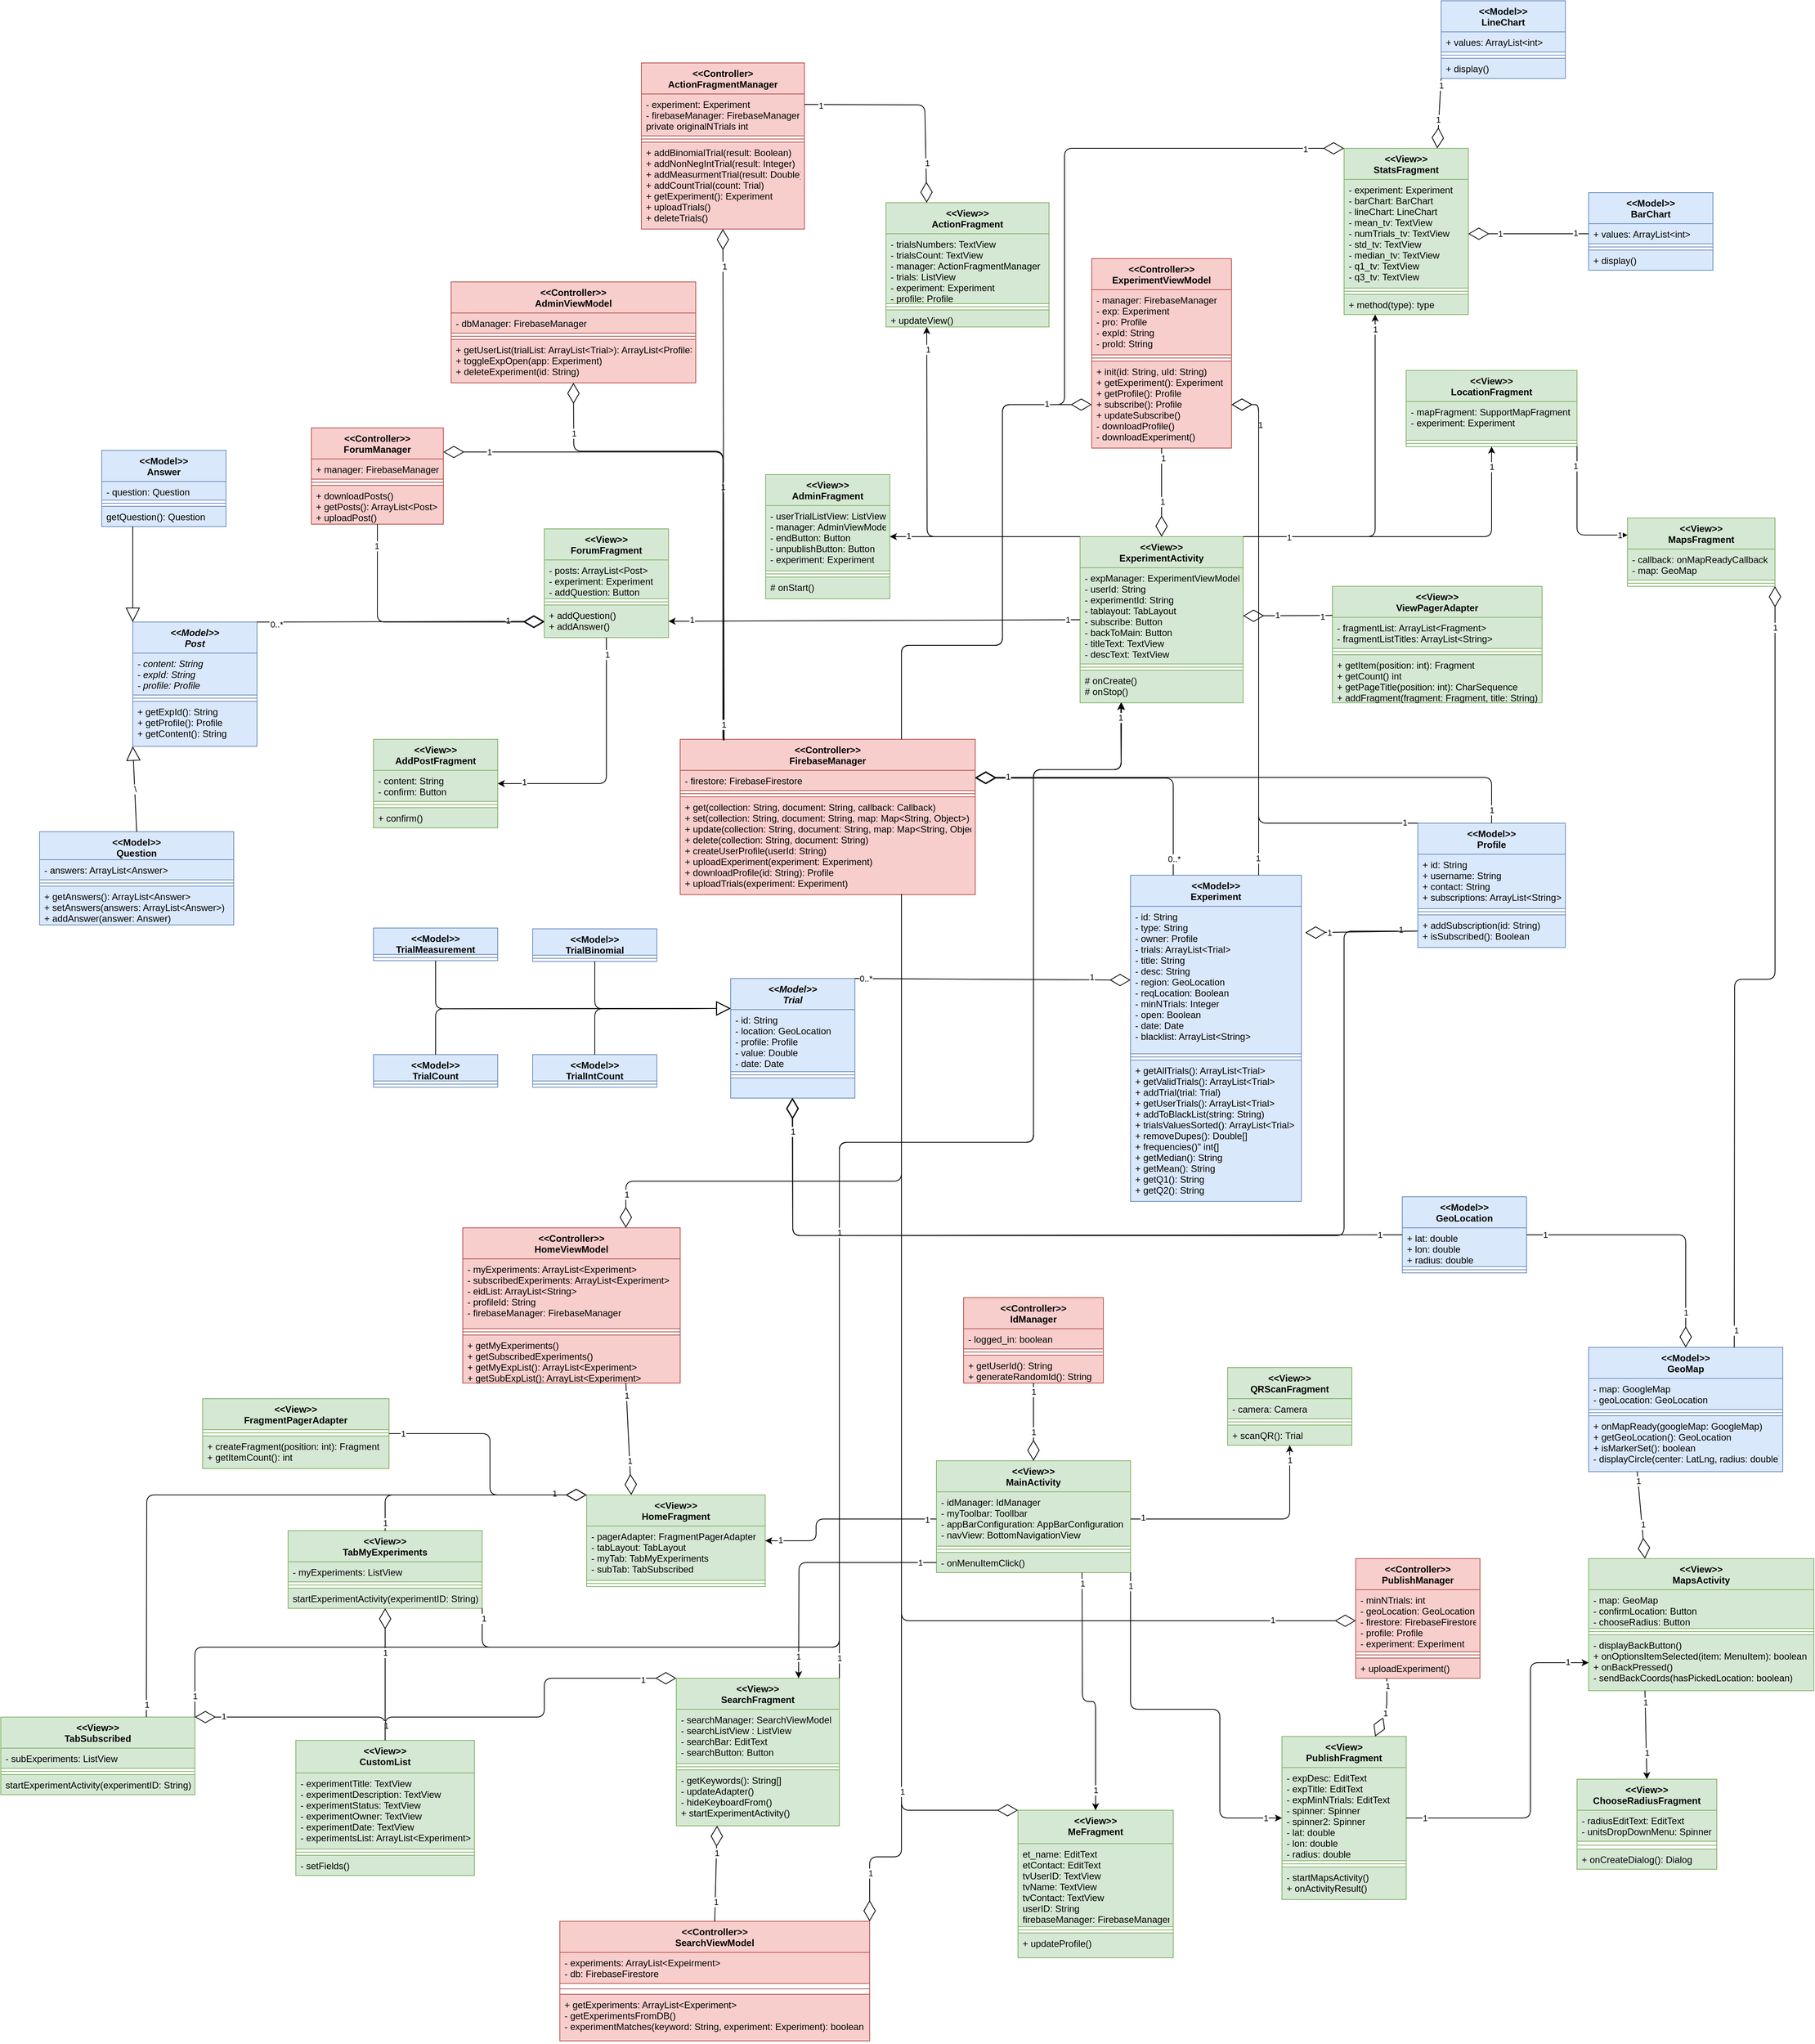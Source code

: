 <mxfile version="14.4.9" type="device"><diagram id="W_hG7r2GtW1I7n50SwKR" name="Page-1"><mxGraphModel dx="2494" dy="10282" grid="1" gridSize="10" guides="1" tooltips="1" connect="1" arrows="1" fold="1" page="1" pageScale="1" pageWidth="850" pageHeight="1100" math="0" shadow="0"><root><mxCell id="0"/><mxCell id="1" parent="0"/><mxCell id="iUBhqCL3mZ98THQkSPbj-24" value="&lt;&lt;Model&gt;&gt;&#10;Experiment" style="swimlane;fontStyle=1;align=center;verticalAlign=top;childLayout=stackLayout;horizontal=1;startSize=40;horizontalStack=0;resizeParent=1;resizeParentMax=0;resizeLast=0;collapsible=1;marginBottom=0;fillColor=#dae8fc;strokeColor=#6c8ebf;" vertex="1" parent="1"><mxGeometry x="5445" y="-5194" width="220" height="420" as="geometry"/></mxCell><mxCell id="iUBhqCL3mZ98THQkSPbj-25" value="- id: String&#10;- type: String&#10;- owner: Profile&#10;- trials: ArrayList&lt;Trial&gt;&#10;- title: String&#10;- desc: String&#10;- region: GeoLocation&#10;- reqLocation: Boolean&#10;- minNTrials: Integer&#10;- open: Boolean&#10;- date: Date&#10;- blacklist: ArrayList&lt;String&gt;" style="text;strokeColor=#6c8ebf;fillColor=#dae8fc;align=left;verticalAlign=top;spacingLeft=4;spacingRight=4;overflow=hidden;rotatable=0;points=[[0,0.5],[1,0.5]];portConstraint=eastwest;" vertex="1" parent="iUBhqCL3mZ98THQkSPbj-24"><mxGeometry y="40" width="220" height="190" as="geometry"/></mxCell><mxCell id="iUBhqCL3mZ98THQkSPbj-26" value="" style="line;strokeWidth=1;fillColor=#dae8fc;align=left;verticalAlign=middle;spacingTop=-1;spacingLeft=3;spacingRight=3;rotatable=0;labelPosition=right;points=[];portConstraint=eastwest;strokeColor=#6c8ebf;" vertex="1" parent="iUBhqCL3mZ98THQkSPbj-24"><mxGeometry y="230" width="220" height="8" as="geometry"/></mxCell><mxCell id="iUBhqCL3mZ98THQkSPbj-27" value="+ getAllTrials(): ArrayList&lt;Trial&gt;&#10;+ getValidTrials(): ArrayList&lt;Trial&gt;&#10;+ addTrial(trial: Trial)&#10;+ getUserTrials(): ArrayList&lt;Trial&gt;&#10;+ addToBlackList(string: String)&#10;+ trialsValuesSorted(): ArrayList&lt;Trial&gt;&#10;+ removeDupes(): Double[]&#10;+ frequencies()&quot; int{]&#10;+ getMedian(): String&#10;+ getMean(): String&#10;+ getQ1(): String&#10;+ getQ2(): String" style="text;strokeColor=#6c8ebf;fillColor=#dae8fc;align=left;verticalAlign=top;spacingLeft=4;spacingRight=4;overflow=hidden;rotatable=0;points=[[0,0.5],[1,0.5]];portConstraint=eastwest;" vertex="1" parent="iUBhqCL3mZ98THQkSPbj-24"><mxGeometry y="238" width="220" height="182" as="geometry"/></mxCell><mxCell id="iUBhqCL3mZ98THQkSPbj-28" value="&lt;&lt;Model&gt;&gt;&#10;Trial" style="swimlane;fontStyle=3;align=center;verticalAlign=top;childLayout=stackLayout;horizontal=1;startSize=40;horizontalStack=0;resizeParent=1;resizeParentMax=0;resizeLast=0;collapsible=1;marginBottom=0;fillColor=#dae8fc;strokeColor=#6c8ebf;" vertex="1" parent="1"><mxGeometry x="4930" y="-5061" width="160" height="154" as="geometry"/></mxCell><mxCell id="iUBhqCL3mZ98THQkSPbj-29" value="- id: String&#10;- location: GeoLocation&#10;- profile: Profile&#10;- value: Double&#10;- date: Date" style="text;strokeColor=#6c8ebf;fillColor=#dae8fc;align=left;verticalAlign=top;spacingLeft=4;spacingRight=4;overflow=hidden;rotatable=0;points=[[0,0.5],[1,0.5]];portConstraint=eastwest;" vertex="1" parent="iUBhqCL3mZ98THQkSPbj-28"><mxGeometry y="40" width="160" height="80" as="geometry"/></mxCell><mxCell id="iUBhqCL3mZ98THQkSPbj-30" value="" style="line;strokeWidth=1;fillColor=#dae8fc;align=left;verticalAlign=middle;spacingTop=-1;spacingLeft=3;spacingRight=3;rotatable=0;labelPosition=right;points=[];portConstraint=eastwest;strokeColor=#6c8ebf;" vertex="1" parent="iUBhqCL3mZ98THQkSPbj-28"><mxGeometry y="120" width="160" height="8" as="geometry"/></mxCell><mxCell id="iUBhqCL3mZ98THQkSPbj-31" value="" style="text;strokeColor=#6c8ebf;fillColor=#dae8fc;align=left;verticalAlign=top;spacingLeft=4;spacingRight=4;overflow=hidden;rotatable=0;points=[[0,0.5],[1,0.5]];portConstraint=eastwest;" vertex="1" parent="iUBhqCL3mZ98THQkSPbj-28"><mxGeometry y="128" width="160" height="26" as="geometry"/></mxCell><mxCell id="iUBhqCL3mZ98THQkSPbj-51" value="&lt;&lt;Model&gt;&gt;&#10;Profile" style="swimlane;fontStyle=1;align=center;verticalAlign=top;childLayout=stackLayout;horizontal=1;startSize=40;horizontalStack=0;resizeParent=1;resizeParentMax=0;resizeLast=0;collapsible=1;marginBottom=0;fillColor=#dae8fc;strokeColor=#6c8ebf;" vertex="1" parent="1"><mxGeometry x="5815" y="-5261" width="190" height="160" as="geometry"/></mxCell><mxCell id="iUBhqCL3mZ98THQkSPbj-52" value="+ id: String&#10;+ username: String&#10;+ contact: String&#10;+ subscriptions: ArrayList&lt;String&gt;" style="text;strokeColor=#6c8ebf;fillColor=#dae8fc;align=left;verticalAlign=top;spacingLeft=4;spacingRight=4;overflow=hidden;rotatable=0;points=[[0,0.5],[1,0.5]];portConstraint=eastwest;" vertex="1" parent="iUBhqCL3mZ98THQkSPbj-51"><mxGeometry y="40" width="190" height="70" as="geometry"/></mxCell><mxCell id="iUBhqCL3mZ98THQkSPbj-53" value="" style="line;strokeWidth=1;fillColor=#dae8fc;align=left;verticalAlign=middle;spacingTop=-1;spacingLeft=3;spacingRight=3;rotatable=0;labelPosition=right;points=[];portConstraint=eastwest;strokeColor=#6c8ebf;" vertex="1" parent="iUBhqCL3mZ98THQkSPbj-51"><mxGeometry y="110" width="190" height="8" as="geometry"/></mxCell><mxCell id="iUBhqCL3mZ98THQkSPbj-54" value="+ addSubscription(id: String)&#10;+ isSubscribed(): Boolean" style="text;strokeColor=#6c8ebf;fillColor=#dae8fc;align=left;verticalAlign=top;spacingLeft=4;spacingRight=4;overflow=hidden;rotatable=0;points=[[0,0.5],[1,0.5]];portConstraint=eastwest;" vertex="1" parent="iUBhqCL3mZ98THQkSPbj-51"><mxGeometry y="118" width="190" height="42" as="geometry"/></mxCell><mxCell id="iUBhqCL3mZ98THQkSPbj-55" value="&lt;&lt;Model&gt;&gt;&#10;GeoLocation" style="swimlane;fontStyle=1;align=center;verticalAlign=top;childLayout=stackLayout;horizontal=1;startSize=40;horizontalStack=0;resizeParent=1;resizeParentMax=0;resizeLast=0;collapsible=1;marginBottom=0;fillColor=#dae8fc;strokeColor=#6c8ebf;" vertex="1" parent="1"><mxGeometry x="5795" y="-4780" width="160" height="98" as="geometry"/></mxCell><mxCell id="iUBhqCL3mZ98THQkSPbj-56" value="+ lat: double&#10;+ lon: double&#10;+ radius: double" style="text;strokeColor=#6c8ebf;fillColor=#dae8fc;align=left;verticalAlign=top;spacingLeft=4;spacingRight=4;overflow=hidden;rotatable=0;points=[[0,0.5],[1,0.5]];portConstraint=eastwest;" vertex="1" parent="iUBhqCL3mZ98THQkSPbj-55"><mxGeometry y="40" width="160" height="50" as="geometry"/></mxCell><mxCell id="iUBhqCL3mZ98THQkSPbj-57" value="" style="line;strokeWidth=1;fillColor=#dae8fc;align=left;verticalAlign=middle;spacingTop=-1;spacingLeft=3;spacingRight=3;rotatable=0;labelPosition=right;points=[];portConstraint=eastwest;strokeColor=#6c8ebf;" vertex="1" parent="iUBhqCL3mZ98THQkSPbj-55"><mxGeometry y="90" width="160" height="8" as="geometry"/></mxCell><mxCell id="iUBhqCL3mZ98THQkSPbj-58" value="&lt;&lt;View&gt;&#10;PublishFragment" style="swimlane;fontStyle=1;align=center;verticalAlign=top;childLayout=stackLayout;horizontal=1;startSize=40;horizontalStack=0;resizeParent=1;resizeParentMax=0;resizeLast=0;collapsible=1;marginBottom=0;fillColor=#d5e8d4;strokeColor=#82b366;" vertex="1" parent="1"><mxGeometry x="5640" y="-4085" width="160" height="210" as="geometry"/></mxCell><mxCell id="iUBhqCL3mZ98THQkSPbj-59" value="- expDesc: EditText&#10;- expTitle: EditText&#10;- expMinNTrials: EditText&#10;- spinner: Spinner&#10;- spinner2: Spinner&#10;- lat: double&#10;- lon: double&#10;- radius: double&#10;" style="text;strokeColor=#82b366;fillColor=#d5e8d4;align=left;verticalAlign=top;spacingLeft=4;spacingRight=4;overflow=hidden;rotatable=0;points=[[0,0.5],[1,0.5]];portConstraint=eastwest;" vertex="1" parent="iUBhqCL3mZ98THQkSPbj-58"><mxGeometry y="40" width="160" height="120" as="geometry"/></mxCell><mxCell id="iUBhqCL3mZ98THQkSPbj-60" value="" style="line;strokeWidth=1;fillColor=#d5e8d4;align=left;verticalAlign=middle;spacingTop=-1;spacingLeft=3;spacingRight=3;rotatable=0;labelPosition=right;points=[];portConstraint=eastwest;strokeColor=#82b366;" vertex="1" parent="iUBhqCL3mZ98THQkSPbj-58"><mxGeometry y="160" width="160" height="8" as="geometry"/></mxCell><mxCell id="iUBhqCL3mZ98THQkSPbj-61" value="- startMapsActivity()&#10;+ onActivityResult()" style="text;strokeColor=#82b366;fillColor=#d5e8d4;align=left;verticalAlign=top;spacingLeft=4;spacingRight=4;overflow=hidden;rotatable=0;points=[[0,0.5],[1,0.5]];portConstraint=eastwest;" vertex="1" parent="iUBhqCL3mZ98THQkSPbj-58"><mxGeometry y="168" width="160" height="42" as="geometry"/></mxCell><mxCell id="iUBhqCL3mZ98THQkSPbj-62" value="&lt;&lt;View&gt;&gt;&#10;MapsActivity" style="swimlane;fontStyle=1;align=center;verticalAlign=top;childLayout=stackLayout;horizontal=1;startSize=40;horizontalStack=0;resizeParent=1;resizeParentMax=0;resizeLast=0;collapsible=1;marginBottom=0;fillColor=#d5e8d4;strokeColor=#82b366;" vertex="1" parent="1"><mxGeometry x="6035" y="-4314" width="290" height="170" as="geometry"/></mxCell><mxCell id="iUBhqCL3mZ98THQkSPbj-63" value="- map: GeoMap&#10;- confirmLocation: Button&#10;- chooseRadius: Button" style="text;strokeColor=#82b366;fillColor=#d5e8d4;align=left;verticalAlign=top;spacingLeft=4;spacingRight=4;overflow=hidden;rotatable=0;points=[[0,0.5],[1,0.5]];portConstraint=eastwest;" vertex="1" parent="iUBhqCL3mZ98THQkSPbj-62"><mxGeometry y="40" width="290" height="50" as="geometry"/></mxCell><mxCell id="iUBhqCL3mZ98THQkSPbj-64" value="" style="line;strokeWidth=1;fillColor=#d5e8d4;align=left;verticalAlign=middle;spacingTop=-1;spacingLeft=3;spacingRight=3;rotatable=0;labelPosition=right;points=[];portConstraint=eastwest;strokeColor=#82b366;" vertex="1" parent="iUBhqCL3mZ98THQkSPbj-62"><mxGeometry y="90" width="290" height="8" as="geometry"/></mxCell><mxCell id="iUBhqCL3mZ98THQkSPbj-65" value="- displayBackButton()&#10;+ onOptionsItemSelected(item: MenuItem): boolean&#10;+ onBackPressed()&#10;- sendBackCoords(hasPickedLocation: boolean)&#10;" style="text;strokeColor=#82b366;fillColor=#d5e8d4;align=left;verticalAlign=top;spacingLeft=4;spacingRight=4;overflow=hidden;rotatable=0;points=[[0,0.5],[1,0.5]];portConstraint=eastwest;" vertex="1" parent="iUBhqCL3mZ98THQkSPbj-62"><mxGeometry y="98" width="290" height="72" as="geometry"/></mxCell><mxCell id="iUBhqCL3mZ98THQkSPbj-66" value="&lt;&lt;View&gt;&gt;&#10;ChooseRadiusFragment" style="swimlane;fontStyle=1;align=center;verticalAlign=top;childLayout=stackLayout;horizontal=1;startSize=40;horizontalStack=0;resizeParent=1;resizeParentMax=0;resizeLast=0;collapsible=1;marginBottom=0;fillColor=#d5e8d4;strokeColor=#82b366;" vertex="1" parent="1"><mxGeometry x="6020" y="-4030" width="180" height="116" as="geometry"/></mxCell><mxCell id="iUBhqCL3mZ98THQkSPbj-67" value="- radiusEditText: EditText&#10;- unitsDropDownMenu: Spinner" style="text;strokeColor=#82b366;fillColor=#d5e8d4;align=left;verticalAlign=top;spacingLeft=4;spacingRight=4;overflow=hidden;rotatable=0;points=[[0,0.5],[1,0.5]];portConstraint=eastwest;" vertex="1" parent="iUBhqCL3mZ98THQkSPbj-66"><mxGeometry y="40" width="180" height="40" as="geometry"/></mxCell><mxCell id="iUBhqCL3mZ98THQkSPbj-68" value="" style="line;strokeWidth=1;fillColor=#d5e8d4;align=left;verticalAlign=middle;spacingTop=-1;spacingLeft=3;spacingRight=3;rotatable=0;labelPosition=right;points=[];portConstraint=eastwest;strokeColor=#82b366;" vertex="1" parent="iUBhqCL3mZ98THQkSPbj-66"><mxGeometry y="80" width="180" height="10" as="geometry"/></mxCell><mxCell id="iUBhqCL3mZ98THQkSPbj-69" value="+ onCreateDialog(): Dialog" style="text;strokeColor=#82b366;fillColor=#d5e8d4;align=left;verticalAlign=top;spacingLeft=4;spacingRight=4;overflow=hidden;rotatable=0;points=[[0,0.5],[1,0.5]];portConstraint=eastwest;" vertex="1" parent="iUBhqCL3mZ98THQkSPbj-66"><mxGeometry y="90" width="180" height="26" as="geometry"/></mxCell><mxCell id="iUBhqCL3mZ98THQkSPbj-70" value="&lt;&lt;Controller&gt;&gt;&#10;PublishManager" style="swimlane;fontStyle=1;align=center;verticalAlign=top;childLayout=stackLayout;horizontal=1;startSize=40;horizontalStack=0;resizeParent=1;resizeParentMax=0;resizeLast=0;collapsible=1;marginBottom=0;fillColor=#f8cecc;strokeColor=#b85450;" vertex="1" parent="1"><mxGeometry x="5735" y="-4314" width="160" height="154" as="geometry"/></mxCell><mxCell id="iUBhqCL3mZ98THQkSPbj-71" value="- minNTrials: int&#10;- geoLocation: GeoLocation&#10;- firestore: FirebaseFirestore&#10;- profile: Profile&#10;- experiment: Experiment" style="text;strokeColor=#b85450;fillColor=#f8cecc;align=left;verticalAlign=top;spacingLeft=4;spacingRight=4;overflow=hidden;rotatable=0;points=[[0,0.5],[1,0.5]];portConstraint=eastwest;" vertex="1" parent="iUBhqCL3mZ98THQkSPbj-70"><mxGeometry y="40" width="160" height="80" as="geometry"/></mxCell><mxCell id="iUBhqCL3mZ98THQkSPbj-72" value="" style="line;strokeWidth=1;fillColor=#f8cecc;align=left;verticalAlign=middle;spacingTop=-1;spacingLeft=3;spacingRight=3;rotatable=0;labelPosition=right;points=[];portConstraint=eastwest;strokeColor=#b85450;" vertex="1" parent="iUBhqCL3mZ98THQkSPbj-70"><mxGeometry y="120" width="160" height="8" as="geometry"/></mxCell><mxCell id="iUBhqCL3mZ98THQkSPbj-73" value="+ uploadExperiment()" style="text;strokeColor=#b85450;fillColor=#f8cecc;align=left;verticalAlign=top;spacingLeft=4;spacingRight=4;overflow=hidden;rotatable=0;points=[[0,0.5],[1,0.5]];portConstraint=eastwest;" vertex="1" parent="iUBhqCL3mZ98THQkSPbj-70"><mxGeometry y="128" width="160" height="26" as="geometry"/></mxCell><mxCell id="iUBhqCL3mZ98THQkSPbj-74" value="&lt;&lt;Model&gt;&gt;&#10;GeoMap" style="swimlane;fontStyle=1;align=center;verticalAlign=top;childLayout=stackLayout;horizontal=1;startSize=40;horizontalStack=0;resizeParent=1;resizeParentMax=0;resizeLast=0;collapsible=1;marginBottom=0;fillColor=#dae8fc;strokeColor=#6c8ebf;" vertex="1" parent="1"><mxGeometry x="6035" y="-4586" width="250" height="160" as="geometry"/></mxCell><mxCell id="iUBhqCL3mZ98THQkSPbj-75" value="- map: GoogleMap&#10;- geoLocation: GeoLocation" style="text;strokeColor=#6c8ebf;fillColor=#dae8fc;align=left;verticalAlign=top;spacingLeft=4;spacingRight=4;overflow=hidden;rotatable=0;points=[[0,0.5],[1,0.5]];portConstraint=eastwest;" vertex="1" parent="iUBhqCL3mZ98THQkSPbj-74"><mxGeometry y="40" width="250" height="40" as="geometry"/></mxCell><mxCell id="iUBhqCL3mZ98THQkSPbj-76" value="" style="line;strokeWidth=1;fillColor=#dae8fc;align=left;verticalAlign=middle;spacingTop=-1;spacingLeft=3;spacingRight=3;rotatable=0;labelPosition=right;points=[];portConstraint=eastwest;strokeColor=#6c8ebf;" vertex="1" parent="iUBhqCL3mZ98THQkSPbj-74"><mxGeometry y="80" width="250" height="8" as="geometry"/></mxCell><mxCell id="iUBhqCL3mZ98THQkSPbj-77" value="+ onMapReady(googleMap: GoogleMap)&#10;+ getGeoLocation(): GeoLocation&#10;+ isMarkerSet(): boolean&#10;- displayCircle(center: LatLng, radius: double)" style="text;strokeColor=#6c8ebf;fillColor=#dae8fc;align=left;verticalAlign=top;spacingLeft=4;spacingRight=4;overflow=hidden;rotatable=0;points=[[0,0.5],[1,0.5]];portConstraint=eastwest;" vertex="1" parent="iUBhqCL3mZ98THQkSPbj-74"><mxGeometry y="88" width="250" height="72" as="geometry"/></mxCell><mxCell id="iUBhqCL3mZ98THQkSPbj-78" value="&lt;&lt;View&gt;&gt;&#10;MainActivity" style="swimlane;fontStyle=1;align=center;verticalAlign=top;childLayout=stackLayout;horizontal=1;startSize=40;horizontalStack=0;resizeParent=1;resizeParentMax=0;resizeLast=0;collapsible=1;marginBottom=0;fillColor=#d5e8d4;strokeColor=#82b366;" vertex="1" parent="1"><mxGeometry x="5195" y="-4440" width="250" height="144" as="geometry"/></mxCell><mxCell id="iUBhqCL3mZ98THQkSPbj-79" value="- idManager: IdManager&#10;- myToolbar: Toollbar&#10;- appBarConfiguration: AppBarConfiguration&#10;- navView: BottomNavigationView" style="text;strokeColor=#82b366;fillColor=#d5e8d4;align=left;verticalAlign=top;spacingLeft=4;spacingRight=4;overflow=hidden;rotatable=0;points=[[0,0.5],[1,0.5]];portConstraint=eastwest;" vertex="1" parent="iUBhqCL3mZ98THQkSPbj-78"><mxGeometry y="40" width="250" height="70" as="geometry"/></mxCell><mxCell id="iUBhqCL3mZ98THQkSPbj-80" value="" style="line;strokeWidth=1;fillColor=#d5e8d4;align=left;verticalAlign=middle;spacingTop=-1;spacingLeft=3;spacingRight=3;rotatable=0;labelPosition=right;points=[];portConstraint=eastwest;strokeColor=#82b366;" vertex="1" parent="iUBhqCL3mZ98THQkSPbj-78"><mxGeometry y="110" width="250" height="8" as="geometry"/></mxCell><mxCell id="iUBhqCL3mZ98THQkSPbj-81" value="- onMenuItemClick()" style="text;strokeColor=#82b366;fillColor=#d5e8d4;align=left;verticalAlign=top;spacingLeft=4;spacingRight=4;overflow=hidden;rotatable=0;points=[[0,0.5],[1,0.5]];portConstraint=eastwest;" vertex="1" parent="iUBhqCL3mZ98THQkSPbj-78"><mxGeometry y="118" width="250" height="26" as="geometry"/></mxCell><mxCell id="iUBhqCL3mZ98THQkSPbj-82" value="&lt;&lt;Controller&gt;&gt;&#10;IdManager" style="swimlane;fontStyle=1;align=center;verticalAlign=top;childLayout=stackLayout;horizontal=1;startSize=40;horizontalStack=0;resizeParent=1;resizeParentMax=0;resizeLast=0;collapsible=1;marginBottom=0;fillColor=#f8cecc;strokeColor=#b85450;" vertex="1" parent="1"><mxGeometry x="5230" y="-4650" width="180" height="110" as="geometry"/></mxCell><mxCell id="iUBhqCL3mZ98THQkSPbj-83" value="- logged_in: boolean" style="text;strokeColor=#b85450;fillColor=#f8cecc;align=left;verticalAlign=top;spacingLeft=4;spacingRight=4;overflow=hidden;rotatable=0;points=[[0,0.5],[1,0.5]];portConstraint=eastwest;" vertex="1" parent="iUBhqCL3mZ98THQkSPbj-82"><mxGeometry y="40" width="180" height="26" as="geometry"/></mxCell><mxCell id="iUBhqCL3mZ98THQkSPbj-84" value="" style="line;strokeWidth=1;fillColor=#f8cecc;align=left;verticalAlign=middle;spacingTop=-1;spacingLeft=3;spacingRight=3;rotatable=0;labelPosition=right;points=[];portConstraint=eastwest;strokeColor=#b85450;" vertex="1" parent="iUBhqCL3mZ98THQkSPbj-82"><mxGeometry y="66" width="180" height="8" as="geometry"/></mxCell><mxCell id="iUBhqCL3mZ98THQkSPbj-85" value="+ getUserId(): String&#10;+ generateRandomId(): String&#10;" style="text;strokeColor=#b85450;fillColor=#f8cecc;align=left;verticalAlign=top;spacingLeft=4;spacingRight=4;overflow=hidden;rotatable=0;points=[[0,0.5],[1,0.5]];portConstraint=eastwest;" vertex="1" parent="iUBhqCL3mZ98THQkSPbj-82"><mxGeometry y="74" width="180" height="36" as="geometry"/></mxCell><mxCell id="iUBhqCL3mZ98THQkSPbj-86" value="&lt;&lt;Controller&gt;&gt;&#10;FirebaseManager" style="swimlane;fontStyle=1;align=center;verticalAlign=top;childLayout=stackLayout;horizontal=1;startSize=40;horizontalStack=0;resizeParent=1;resizeParentMax=0;resizeLast=0;collapsible=1;marginBottom=0;fillColor=#f8cecc;strokeColor=#b85450;" vertex="1" parent="1"><mxGeometry x="4865" y="-5369" width="380" height="200" as="geometry"/></mxCell><mxCell id="iUBhqCL3mZ98THQkSPbj-87" value="- firestore: FirebaseFirestore" style="text;strokeColor=#b85450;fillColor=#f8cecc;align=left;verticalAlign=top;spacingLeft=4;spacingRight=4;overflow=hidden;rotatable=0;points=[[0,0.5],[1,0.5]];portConstraint=eastwest;" vertex="1" parent="iUBhqCL3mZ98THQkSPbj-86"><mxGeometry y="40" width="380" height="26" as="geometry"/></mxCell><mxCell id="iUBhqCL3mZ98THQkSPbj-88" value="" style="line;strokeWidth=1;fillColor=#f8cecc;align=left;verticalAlign=middle;spacingTop=-1;spacingLeft=3;spacingRight=3;rotatable=0;labelPosition=right;points=[];portConstraint=eastwest;strokeColor=#b85450;" vertex="1" parent="iUBhqCL3mZ98THQkSPbj-86"><mxGeometry y="66" width="380" height="8" as="geometry"/></mxCell><mxCell id="iUBhqCL3mZ98THQkSPbj-89" value="+ get(collection: String, document: String, callback: Callback)&#10;+ set(collection: String, document: String, map: Map&lt;String, Object&gt;)&#10;+ update(collection: String, document: String, map: Map&lt;String, Object&gt;)&#10;+ delete(collection: String, document: String)&#10;+ createUserProfile(userId: String)&#10;+ uploadExperiment(experiment: Experiment)&#10;+ downloadProfile(id: String): Profile&#10;+ uploadTrials(experiment: Experiment)" style="text;strokeColor=#b85450;fillColor=#f8cecc;align=left;verticalAlign=top;spacingLeft=4;spacingRight=4;overflow=hidden;rotatable=0;points=[[0,0.5],[1,0.5]];portConstraint=eastwest;" vertex="1" parent="iUBhqCL3mZ98THQkSPbj-86"><mxGeometry y="74" width="380" height="126" as="geometry"/></mxCell><mxCell id="iUBhqCL3mZ98THQkSPbj-90" value="&lt;&lt;View&gt;&gt;&#10;MeFragment" style="swimlane;fontStyle=1;align=center;verticalAlign=top;childLayout=stackLayout;horizontal=1;startSize=43;horizontalStack=0;resizeParent=1;resizeParentMax=0;resizeLast=0;collapsible=1;marginBottom=0;fillColor=#d5e8d4;strokeColor=#82b366;" vertex="1" parent="1"><mxGeometry x="5300" y="-3990" width="200" height="190" as="geometry"/></mxCell><mxCell id="iUBhqCL3mZ98THQkSPbj-91" value="et_name: EditText&#10;etContact: EditText&#10;tvUserID: TextView&#10;tvName: TextView&#10;tvContact: TextView&#10;userID: String&#10;firebaseManager: FirebaseManager" style="text;strokeColor=#82b366;fillColor=#d5e8d4;align=left;verticalAlign=top;spacingLeft=4;spacingRight=4;overflow=hidden;rotatable=0;points=[[0,0.5],[1,0.5]];portConstraint=eastwest;" vertex="1" parent="iUBhqCL3mZ98THQkSPbj-90"><mxGeometry y="43" width="200" height="107" as="geometry"/></mxCell><mxCell id="iUBhqCL3mZ98THQkSPbj-92" value="" style="line;strokeWidth=1;fillColor=#d5e8d4;align=left;verticalAlign=middle;spacingTop=-1;spacingLeft=3;spacingRight=3;rotatable=0;labelPosition=right;points=[];portConstraint=eastwest;strokeColor=#82b366;" vertex="1" parent="iUBhqCL3mZ98THQkSPbj-90"><mxGeometry y="150" width="200" height="8" as="geometry"/></mxCell><mxCell id="iUBhqCL3mZ98THQkSPbj-93" value="+ updateProfile()" style="text;strokeColor=#82b366;fillColor=#d5e8d4;align=left;verticalAlign=top;spacingLeft=4;spacingRight=4;overflow=hidden;rotatable=0;points=[[0,0.5],[1,0.5]];portConstraint=eastwest;" vertex="1" parent="iUBhqCL3mZ98THQkSPbj-90"><mxGeometry y="158" width="200" height="32" as="geometry"/></mxCell><mxCell id="iUBhqCL3mZ98THQkSPbj-94" value="&lt;&lt;View&gt;&gt;&#10;HomeFragment" style="swimlane;fontStyle=1;align=center;verticalAlign=top;childLayout=stackLayout;horizontal=1;startSize=40;horizontalStack=0;resizeParent=1;resizeParentMax=0;resizeLast=0;collapsible=1;marginBottom=0;fillColor=#d5e8d4;strokeColor=#82b366;" vertex="1" parent="1"><mxGeometry x="4744.5" y="-4396" width="230" height="118" as="geometry"/></mxCell><mxCell id="iUBhqCL3mZ98THQkSPbj-95" value="- pagerAdapter: FragmentPagerAdapter&#10;- tabLayout: TabLayout&#10;- myTab: TabMyExperiments&#10;- subTab: TabSubscribed&#10;" style="text;strokeColor=#82b366;fillColor=#d5e8d4;align=left;verticalAlign=top;spacingLeft=4;spacingRight=4;overflow=hidden;rotatable=0;points=[[0,0.5],[1,0.5]];portConstraint=eastwest;" vertex="1" parent="iUBhqCL3mZ98THQkSPbj-94"><mxGeometry y="40" width="230" height="70" as="geometry"/></mxCell><mxCell id="iUBhqCL3mZ98THQkSPbj-96" value="" style="line;strokeWidth=1;fillColor=#d5e8d4;align=left;verticalAlign=middle;spacingTop=-1;spacingLeft=3;spacingRight=3;rotatable=0;labelPosition=right;points=[];portConstraint=eastwest;strokeColor=#82b366;" vertex="1" parent="iUBhqCL3mZ98THQkSPbj-94"><mxGeometry y="110" width="230" height="8" as="geometry"/></mxCell><mxCell id="iUBhqCL3mZ98THQkSPbj-97" value="&lt;&lt;View&gt;&gt;&#10;FragmentPagerAdapter" style="swimlane;fontStyle=1;align=center;verticalAlign=top;childLayout=stackLayout;horizontal=1;startSize=40;horizontalStack=0;resizeParent=1;resizeParentMax=0;resizeLast=0;collapsible=1;marginBottom=0;fillColor=#d5e8d4;strokeColor=#82b366;" vertex="1" parent="1"><mxGeometry x="4250" y="-4520" width="240" height="90" as="geometry"/></mxCell><mxCell id="iUBhqCL3mZ98THQkSPbj-98" value="" style="line;strokeWidth=1;fillColor=#d5e8d4;align=left;verticalAlign=middle;spacingTop=-1;spacingLeft=3;spacingRight=3;rotatable=0;labelPosition=right;points=[];portConstraint=eastwest;strokeColor=#82b366;" vertex="1" parent="iUBhqCL3mZ98THQkSPbj-97"><mxGeometry y="40" width="240" height="8" as="geometry"/></mxCell><mxCell id="iUBhqCL3mZ98THQkSPbj-99" value="+ createFragment(position: int): Fragment&#10;+ getItemCount(): int" style="text;strokeColor=#82b366;fillColor=#d5e8d4;align=left;verticalAlign=top;spacingLeft=4;spacingRight=4;overflow=hidden;rotatable=0;points=[[0,0.5],[1,0.5]];portConstraint=eastwest;" vertex="1" parent="iUBhqCL3mZ98THQkSPbj-97"><mxGeometry y="48" width="240" height="42" as="geometry"/></mxCell><mxCell id="iUBhqCL3mZ98THQkSPbj-100" value="&lt;&lt;Controller&gt;&gt;&#10;HomeViewModel" style="swimlane;fontStyle=1;align=center;verticalAlign=top;childLayout=stackLayout;horizontal=1;startSize=40;horizontalStack=0;resizeParent=1;resizeParentMax=0;resizeLast=0;collapsible=1;marginBottom=0;fillColor=#f8cecc;strokeColor=#b85450;" vertex="1" parent="1"><mxGeometry x="4585" y="-4740" width="280" height="200" as="geometry"/></mxCell><mxCell id="iUBhqCL3mZ98THQkSPbj-101" value="- myExperiments: ArrayList&lt;Experiment&gt;&#10;- subscribedExperiments: ArrayList&lt;Experiment&gt;&#10;- eidList: ArrayList&lt;String&gt;&#10;- profileId: String&#10;- firebaseManager: FirebaseManager&#10;" style="text;strokeColor=#b85450;fillColor=#f8cecc;align=left;verticalAlign=top;spacingLeft=4;spacingRight=4;overflow=hidden;rotatable=0;points=[[0,0.5],[1,0.5]];portConstraint=eastwest;" vertex="1" parent="iUBhqCL3mZ98THQkSPbj-100"><mxGeometry y="40" width="280" height="90" as="geometry"/></mxCell><mxCell id="iUBhqCL3mZ98THQkSPbj-102" value="" style="line;strokeWidth=1;fillColor=#f8cecc;align=left;verticalAlign=middle;spacingTop=-1;spacingLeft=3;spacingRight=3;rotatable=0;labelPosition=right;points=[];portConstraint=eastwest;strokeColor=#b85450;" vertex="1" parent="iUBhqCL3mZ98THQkSPbj-100"><mxGeometry y="130" width="280" height="8" as="geometry"/></mxCell><mxCell id="iUBhqCL3mZ98THQkSPbj-103" value="+ getMyExperiments()&#10;+ getSubscribedExperiments()&#10;+ getMyExpList(): ArrayList&lt;Experiment&gt;&#10;+ getSubExpList(): ArrayList&lt;Experiment&gt;" style="text;strokeColor=#b85450;fillColor=#f8cecc;align=left;verticalAlign=top;spacingLeft=4;spacingRight=4;overflow=hidden;rotatable=0;points=[[0,0.5],[1,0.5]];portConstraint=eastwest;" vertex="1" parent="iUBhqCL3mZ98THQkSPbj-100"><mxGeometry y="138" width="280" height="62" as="geometry"/></mxCell><mxCell id="iUBhqCL3mZ98THQkSPbj-104" value="&lt;&lt;View&gt;&gt;&#10;TabSubscribed" style="swimlane;fontStyle=1;align=center;verticalAlign=top;childLayout=stackLayout;horizontal=1;startSize=40;horizontalStack=0;resizeParent=1;resizeParentMax=0;resizeLast=0;collapsible=1;marginBottom=0;fillColor=#d5e8d4;strokeColor=#82b366;" vertex="1" parent="1"><mxGeometry x="3990" y="-4110" width="250" height="100" as="geometry"/></mxCell><mxCell id="iUBhqCL3mZ98THQkSPbj-105" value="- subExperiments: ListView" style="text;strokeColor=#82b366;fillColor=#d5e8d4;align=left;verticalAlign=top;spacingLeft=4;spacingRight=4;overflow=hidden;rotatable=0;points=[[0,0.5],[1,0.5]];portConstraint=eastwest;" vertex="1" parent="iUBhqCL3mZ98THQkSPbj-104"><mxGeometry y="40" width="250" height="26" as="geometry"/></mxCell><mxCell id="iUBhqCL3mZ98THQkSPbj-106" value="" style="line;strokeWidth=1;fillColor=#d5e8d4;align=left;verticalAlign=middle;spacingTop=-1;spacingLeft=3;spacingRight=3;rotatable=0;labelPosition=right;points=[];portConstraint=eastwest;strokeColor=#82b366;" vertex="1" parent="iUBhqCL3mZ98THQkSPbj-104"><mxGeometry y="66" width="250" height="8" as="geometry"/></mxCell><mxCell id="iUBhqCL3mZ98THQkSPbj-107" value="startExperimentActivity(experimentID: String)" style="text;strokeColor=#82b366;fillColor=#d5e8d4;align=left;verticalAlign=top;spacingLeft=4;spacingRight=4;overflow=hidden;rotatable=0;points=[[0,0.5],[1,0.5]];portConstraint=eastwest;" vertex="1" parent="iUBhqCL3mZ98THQkSPbj-104"><mxGeometry y="74" width="250" height="26" as="geometry"/></mxCell><mxCell id="iUBhqCL3mZ98THQkSPbj-108" value="&lt;&lt;View&gt;&gt;&#10;TabMyExperiments" style="swimlane;fontStyle=1;align=center;verticalAlign=top;childLayout=stackLayout;horizontal=1;startSize=40;horizontalStack=0;resizeParent=1;resizeParentMax=0;resizeLast=0;collapsible=1;marginBottom=0;fillColor=#d5e8d4;strokeColor=#82b366;" vertex="1" parent="1"><mxGeometry x="4360" y="-4350" width="250" height="100" as="geometry"/></mxCell><mxCell id="iUBhqCL3mZ98THQkSPbj-109" value="- myExperiments: ListView" style="text;strokeColor=#82b366;fillColor=#d5e8d4;align=left;verticalAlign=top;spacingLeft=4;spacingRight=4;overflow=hidden;rotatable=0;points=[[0,0.5],[1,0.5]];portConstraint=eastwest;" vertex="1" parent="iUBhqCL3mZ98THQkSPbj-108"><mxGeometry y="40" width="250" height="26" as="geometry"/></mxCell><mxCell id="iUBhqCL3mZ98THQkSPbj-110" value="" style="line;strokeWidth=1;fillColor=#d5e8d4;align=left;verticalAlign=middle;spacingTop=-1;spacingLeft=3;spacingRight=3;rotatable=0;labelPosition=right;points=[];portConstraint=eastwest;strokeColor=#82b366;" vertex="1" parent="iUBhqCL3mZ98THQkSPbj-108"><mxGeometry y="66" width="250" height="8" as="geometry"/></mxCell><mxCell id="iUBhqCL3mZ98THQkSPbj-111" value="startExperimentActivity(experimentID: String)" style="text;strokeColor=#82b366;fillColor=#d5e8d4;align=left;verticalAlign=top;spacingLeft=4;spacingRight=4;overflow=hidden;rotatable=0;points=[[0,0.5],[1,0.5]];portConstraint=eastwest;" vertex="1" parent="iUBhqCL3mZ98THQkSPbj-108"><mxGeometry y="74" width="250" height="26" as="geometry"/></mxCell><mxCell id="iUBhqCL3mZ98THQkSPbj-112" value="&lt;&lt;View&gt;&gt;&#10;SearchFragment" style="swimlane;fontStyle=1;align=center;verticalAlign=top;childLayout=stackLayout;horizontal=1;startSize=40;horizontalStack=0;resizeParent=1;resizeParentMax=0;resizeLast=0;collapsible=1;marginBottom=0;fillColor=#d5e8d4;strokeColor=#82b366;" vertex="1" parent="1"><mxGeometry x="4860" y="-4160" width="210" height="190" as="geometry"/></mxCell><mxCell id="iUBhqCL3mZ98THQkSPbj-113" value="- searchManager: SearchViewModel&#10;- searchListView : ListView&#10;- searchBar: EditText&#10;- searchButton: Button" style="text;strokeColor=#82b366;fillColor=#d5e8d4;align=left;verticalAlign=top;spacingLeft=4;spacingRight=4;overflow=hidden;rotatable=0;points=[[0,0.5],[1,0.5]];portConstraint=eastwest;" vertex="1" parent="iUBhqCL3mZ98THQkSPbj-112"><mxGeometry y="40" width="210" height="70" as="geometry"/></mxCell><mxCell id="iUBhqCL3mZ98THQkSPbj-114" value="" style="line;strokeWidth=1;fillColor=#d5e8d4;align=left;verticalAlign=middle;spacingTop=-1;spacingLeft=3;spacingRight=3;rotatable=0;labelPosition=right;points=[];portConstraint=eastwest;strokeColor=#82b366;" vertex="1" parent="iUBhqCL3mZ98THQkSPbj-112"><mxGeometry y="110" width="210" height="8" as="geometry"/></mxCell><mxCell id="iUBhqCL3mZ98THQkSPbj-115" value="- getKeywords(): String[]&#10;- updateAdapter()&#10;- hideKeyboardFrom()&#10;+ startExperimentActivity()&#10;" style="text;strokeColor=#82b366;fillColor=#d5e8d4;align=left;verticalAlign=top;spacingLeft=4;spacingRight=4;overflow=hidden;rotatable=0;points=[[0,0.5],[1,0.5]];portConstraint=eastwest;" vertex="1" parent="iUBhqCL3mZ98THQkSPbj-112"><mxGeometry y="118" width="210" height="72" as="geometry"/></mxCell><mxCell id="iUBhqCL3mZ98THQkSPbj-116" value="&lt;&lt;Controller&gt;&gt;&#10;SearchViewModel" style="swimlane;fontStyle=1;align=center;verticalAlign=top;childLayout=stackLayout;horizontal=1;startSize=40;horizontalStack=0;resizeParent=1;resizeParentMax=0;resizeLast=0;collapsible=1;marginBottom=0;fillColor=#f8cecc;strokeColor=#b85450;" vertex="1" parent="1"><mxGeometry x="4710" y="-3847" width="399" height="154" as="geometry"/></mxCell><mxCell id="iUBhqCL3mZ98THQkSPbj-117" value="- experiments: ArrayList&lt;Expeirment&gt;&#10;- db: FirebaseFirestore" style="text;strokeColor=#b85450;fillColor=#f8cecc;align=left;verticalAlign=top;spacingLeft=4;spacingRight=4;overflow=hidden;rotatable=0;points=[[0,0.5],[1,0.5]];portConstraint=eastwest;" vertex="1" parent="iUBhqCL3mZ98THQkSPbj-116"><mxGeometry y="40" width="399" height="40" as="geometry"/></mxCell><mxCell id="iUBhqCL3mZ98THQkSPbj-118" value="" style="line;strokeWidth=1;fillColor=#f8cecc;align=left;verticalAlign=middle;spacingTop=-1;spacingLeft=3;spacingRight=3;rotatable=0;labelPosition=right;points=[];portConstraint=eastwest;strokeColor=#b85450;" vertex="1" parent="iUBhqCL3mZ98THQkSPbj-116"><mxGeometry y="80" width="399" height="14" as="geometry"/></mxCell><mxCell id="iUBhqCL3mZ98THQkSPbj-119" value="+ getExperiments: ArrayList&lt;Experiment&gt;&#10;- getExperimentsFromDB()&#10;- experimentMatches(keyword: String, experiment: Experiment): boolean" style="text;strokeColor=#b85450;fillColor=#f8cecc;align=left;verticalAlign=top;spacingLeft=4;spacingRight=4;overflow=hidden;rotatable=0;points=[[0,0.5],[1,0.5]];portConstraint=eastwest;" vertex="1" parent="iUBhqCL3mZ98THQkSPbj-116"><mxGeometry y="94" width="399" height="60" as="geometry"/></mxCell><mxCell id="iUBhqCL3mZ98THQkSPbj-120" value="&lt;&lt;View&gt;&gt;&#10;CustomList" style="swimlane;fontStyle=1;align=center;verticalAlign=top;childLayout=stackLayout;horizontal=1;startSize=42;horizontalStack=0;resizeParent=1;resizeParentMax=0;resizeLast=0;collapsible=1;marginBottom=0;fillColor=#d5e8d4;strokeColor=#82b366;" vertex="1" parent="1"><mxGeometry x="4370" y="-4080" width="230" height="174" as="geometry"/></mxCell><mxCell id="iUBhqCL3mZ98THQkSPbj-121" value="- experimentTitle: TextView&#10;- experimentDescription: TextView&#10;- experimentStatus: TextView&#10;- experimentOwner: TextView&#10;- experimentDate: TextView&#10;- experimentsList: ArrayList&lt;Experiment&gt;" style="text;strokeColor=#82b366;fillColor=#d5e8d4;align=left;verticalAlign=top;spacingLeft=4;spacingRight=4;overflow=hidden;rotatable=0;points=[[0,0.5],[1,0.5]];portConstraint=eastwest;" vertex="1" parent="iUBhqCL3mZ98THQkSPbj-120"><mxGeometry y="42" width="230" height="98" as="geometry"/></mxCell><mxCell id="iUBhqCL3mZ98THQkSPbj-122" value="" style="line;strokeWidth=1;fillColor=#d5e8d4;align=left;verticalAlign=middle;spacingTop=-1;spacingLeft=3;spacingRight=3;rotatable=0;labelPosition=right;points=[];portConstraint=eastwest;strokeColor=#82b366;" vertex="1" parent="iUBhqCL3mZ98THQkSPbj-120"><mxGeometry y="140" width="230" height="8" as="geometry"/></mxCell><mxCell id="iUBhqCL3mZ98THQkSPbj-123" value="- setFields()" style="text;strokeColor=#82b366;fillColor=#d5e8d4;align=left;verticalAlign=top;spacingLeft=4;spacingRight=4;overflow=hidden;rotatable=0;points=[[0,0.5],[1,0.5]];portConstraint=eastwest;" vertex="1" parent="iUBhqCL3mZ98THQkSPbj-120"><mxGeometry y="148" width="230" height="26" as="geometry"/></mxCell><mxCell id="iUBhqCL3mZ98THQkSPbj-124" value="&lt;&lt;View&gt;&gt;&#10;ExperimentActivity" style="swimlane;fontStyle=1;align=center;verticalAlign=top;childLayout=stackLayout;horizontal=1;startSize=40;horizontalStack=0;resizeParent=1;resizeParentMax=0;resizeLast=0;collapsible=1;marginBottom=0;fillColor=#d5e8d4;strokeColor=#82b366;" vertex="1" parent="1"><mxGeometry x="5380" y="-5630" width="210" height="214" as="geometry"/></mxCell><mxCell id="iUBhqCL3mZ98THQkSPbj-125" value="- expManager: ExperimentViewModel&#10;- userId: String&#10;- experimentId: String&#10;- tablayout: TabLayout&#10;- subscribe: Button&#10;- backToMain: Button&#10;- titleText: TextView&#10;- descText: TextView&#10;" style="text;strokeColor=#82b366;fillColor=#d5e8d4;align=left;verticalAlign=top;spacingLeft=4;spacingRight=4;overflow=hidden;rotatable=0;points=[[0,0.5],[1,0.5]];portConstraint=eastwest;" vertex="1" parent="iUBhqCL3mZ98THQkSPbj-124"><mxGeometry y="40" width="210" height="124" as="geometry"/></mxCell><mxCell id="iUBhqCL3mZ98THQkSPbj-126" value="" style="line;strokeWidth=1;fillColor=#d5e8d4;align=left;verticalAlign=middle;spacingTop=-1;spacingLeft=3;spacingRight=3;rotatable=0;labelPosition=right;points=[];portConstraint=eastwest;strokeColor=#82b366;" vertex="1" parent="iUBhqCL3mZ98THQkSPbj-124"><mxGeometry y="164" width="210" height="8" as="geometry"/></mxCell><mxCell id="iUBhqCL3mZ98THQkSPbj-127" value="# onCreate()&#10;# onStop() " style="text;strokeColor=#82b366;fillColor=#d5e8d4;align=left;verticalAlign=top;spacingLeft=4;spacingRight=4;overflow=hidden;rotatable=0;points=[[0,0.5],[1,0.5]];portConstraint=eastwest;" vertex="1" parent="iUBhqCL3mZ98THQkSPbj-124"><mxGeometry y="172" width="210" height="42" as="geometry"/></mxCell><mxCell id="iUBhqCL3mZ98THQkSPbj-128" value="&lt;&lt;Controller&gt;&gt;&#10;ExperimentViewModel" style="swimlane;fontStyle=1;align=center;verticalAlign=top;childLayout=stackLayout;horizontal=1;startSize=40;horizontalStack=0;resizeParent=1;resizeParentMax=0;resizeLast=0;collapsible=1;marginBottom=0;fillColor=#f8cecc;strokeColor=#b85450;" vertex="1" parent="1"><mxGeometry x="5395" y="-5988" width="180" height="244" as="geometry"/></mxCell><mxCell id="iUBhqCL3mZ98THQkSPbj-129" value="- manager: FirebaseManager&#10;- exp: Experiment&#10;- pro: Profile&#10;- expId: String&#10;- proId: String" style="text;strokeColor=#b85450;fillColor=#f8cecc;align=left;verticalAlign=top;spacingLeft=4;spacingRight=4;overflow=hidden;rotatable=0;points=[[0,0.5],[1,0.5]];portConstraint=eastwest;" vertex="1" parent="iUBhqCL3mZ98THQkSPbj-128"><mxGeometry y="40" width="180" height="84" as="geometry"/></mxCell><mxCell id="iUBhqCL3mZ98THQkSPbj-130" value="" style="line;strokeWidth=1;fillColor=#f8cecc;align=left;verticalAlign=middle;spacingTop=-1;spacingLeft=3;spacingRight=3;rotatable=0;labelPosition=right;points=[];portConstraint=eastwest;strokeColor=#b85450;" vertex="1" parent="iUBhqCL3mZ98THQkSPbj-128"><mxGeometry y="124" width="180" height="8" as="geometry"/></mxCell><mxCell id="iUBhqCL3mZ98THQkSPbj-131" value="+ init(id: String, uId: String)&#10;+ getExperiment(): Experiment&#10;+ getProfile(): Profile&#10;+ subscribe(): Profile&#10;+ updateSubscribe()&#10;- downloadProfile()&#10;- downloadExperiment()" style="text;strokeColor=#b85450;fillColor=#f8cecc;align=left;verticalAlign=top;spacingLeft=4;spacingRight=4;overflow=hidden;rotatable=0;points=[[0,0.5],[1,0.5]];portConstraint=eastwest;" vertex="1" parent="iUBhqCL3mZ98THQkSPbj-128"><mxGeometry y="132" width="180" height="112" as="geometry"/></mxCell><mxCell id="iUBhqCL3mZ98THQkSPbj-132" value="&lt;&lt;View&gt;&gt;&#10;ActionFragment" style="swimlane;fontStyle=1;align=center;verticalAlign=top;childLayout=stackLayout;horizontal=1;startSize=40;horizontalStack=0;resizeParent=1;resizeParentMax=0;resizeLast=0;collapsible=1;marginBottom=0;fillColor=#d5e8d4;strokeColor=#82b366;" vertex="1" parent="1"><mxGeometry x="5130" y="-6060" width="210" height="160" as="geometry"/></mxCell><mxCell id="iUBhqCL3mZ98THQkSPbj-133" value="- trialsNumbers: TextView&#10;- trialsCount: TextView&#10;- manager: ActionFragmentManager&#10;- trials: ListView&#10;- experiment: Experiment&#10;- profile: Profile" style="text;strokeColor=#82b366;fillColor=#d5e8d4;align=left;verticalAlign=top;spacingLeft=4;spacingRight=4;overflow=hidden;rotatable=0;points=[[0,0.5],[1,0.5]];portConstraint=eastwest;" vertex="1" parent="iUBhqCL3mZ98THQkSPbj-132"><mxGeometry y="40" width="210" height="90" as="geometry"/></mxCell><mxCell id="iUBhqCL3mZ98THQkSPbj-134" value="" style="line;strokeWidth=1;fillColor=#d5e8d4;align=left;verticalAlign=middle;spacingTop=-1;spacingLeft=3;spacingRight=3;rotatable=0;labelPosition=right;points=[];portConstraint=eastwest;strokeColor=#82b366;" vertex="1" parent="iUBhqCL3mZ98THQkSPbj-132"><mxGeometry y="130" width="210" height="8" as="geometry"/></mxCell><mxCell id="iUBhqCL3mZ98THQkSPbj-135" value="+ updateView()" style="text;strokeColor=#82b366;fillColor=#d5e8d4;align=left;verticalAlign=top;spacingLeft=4;spacingRight=4;overflow=hidden;rotatable=0;points=[[0,0.5],[1,0.5]];portConstraint=eastwest;" vertex="1" parent="iUBhqCL3mZ98THQkSPbj-132"><mxGeometry y="138" width="210" height="22" as="geometry"/></mxCell><mxCell id="iUBhqCL3mZ98THQkSPbj-136" value="&lt;&lt;Controller&gt;&#10;ActionFragmentManager" style="swimlane;fontStyle=1;align=center;verticalAlign=top;childLayout=stackLayout;horizontal=1;startSize=40;horizontalStack=0;resizeParent=1;resizeParentMax=0;resizeLast=0;collapsible=1;marginBottom=0;fillColor=#f8cecc;strokeColor=#b85450;" vertex="1" parent="1"><mxGeometry x="4815" y="-6240" width="210" height="214" as="geometry"/></mxCell><mxCell id="iUBhqCL3mZ98THQkSPbj-137" value="- experiment: Experiment&#10;- firebaseManager: FirebaseManager&#10;private originalNTrials int" style="text;strokeColor=#b85450;fillColor=#f8cecc;align=left;verticalAlign=top;spacingLeft=4;spacingRight=4;overflow=hidden;rotatable=0;points=[[0,0.5],[1,0.5]];portConstraint=eastwest;" vertex="1" parent="iUBhqCL3mZ98THQkSPbj-136"><mxGeometry y="40" width="210" height="54" as="geometry"/></mxCell><mxCell id="iUBhqCL3mZ98THQkSPbj-138" value="" style="line;strokeWidth=1;fillColor=#f8cecc;align=left;verticalAlign=middle;spacingTop=-1;spacingLeft=3;spacingRight=3;rotatable=0;labelPosition=right;points=[];portConstraint=eastwest;strokeColor=#b85450;" vertex="1" parent="iUBhqCL3mZ98THQkSPbj-136"><mxGeometry y="94" width="210" height="8" as="geometry"/></mxCell><mxCell id="iUBhqCL3mZ98THQkSPbj-139" value="+ addBinomialTrial(result: Boolean)&#10;+ addNonNegIntTrial(result: Integer)&#10;+ addMeasurmentTrial(result: Double)&#10;+ addCountTrial(count: Trial)&#10;+ getExperiment(): Experiment&#10;+ uploadTrials()&#10;+ deleteTrials()" style="text;strokeColor=#b85450;fillColor=#f8cecc;align=left;verticalAlign=top;spacingLeft=4;spacingRight=4;overflow=hidden;rotatable=0;points=[[0,0.5],[1,0.5]];portConstraint=eastwest;" vertex="1" parent="iUBhqCL3mZ98THQkSPbj-136"><mxGeometry y="102" width="210" height="112" as="geometry"/></mxCell><mxCell id="iUBhqCL3mZ98THQkSPbj-140" value="&lt;&lt;View&gt;&gt;&#10;AdminFragment" style="swimlane;fontStyle=1;align=center;verticalAlign=top;childLayout=stackLayout;horizontal=1;startSize=40;horizontalStack=0;resizeParent=1;resizeParentMax=0;resizeLast=0;collapsible=1;marginBottom=0;fillColor=#d5e8d4;strokeColor=#82b366;" vertex="1" parent="1"><mxGeometry x="4975" y="-5710" width="160" height="160" as="geometry"/></mxCell><mxCell id="iUBhqCL3mZ98THQkSPbj-141" value="- userTrialListView: ListView&#10;- manager: AdminViewModel&#10;- endButton: Button&#10;- unpublishButton: Button&#10;- experiment: Experiment" style="text;strokeColor=#82b366;fillColor=#d5e8d4;align=left;verticalAlign=top;spacingLeft=4;spacingRight=4;overflow=hidden;rotatable=0;points=[[0,0.5],[1,0.5]];portConstraint=eastwest;" vertex="1" parent="iUBhqCL3mZ98THQkSPbj-140"><mxGeometry y="40" width="160" height="84" as="geometry"/></mxCell><mxCell id="iUBhqCL3mZ98THQkSPbj-142" value="" style="line;strokeWidth=1;fillColor=#d5e8d4;align=left;verticalAlign=middle;spacingTop=-1;spacingLeft=3;spacingRight=3;rotatable=0;labelPosition=right;points=[];portConstraint=eastwest;strokeColor=#82b366;" vertex="1" parent="iUBhqCL3mZ98THQkSPbj-140"><mxGeometry y="124" width="160" height="8" as="geometry"/></mxCell><mxCell id="iUBhqCL3mZ98THQkSPbj-143" value="# onStart()" style="text;strokeColor=#82b366;fillColor=#d5e8d4;align=left;verticalAlign=top;spacingLeft=4;spacingRight=4;overflow=hidden;rotatable=0;points=[[0,0.5],[1,0.5]];portConstraint=eastwest;" vertex="1" parent="iUBhqCL3mZ98THQkSPbj-140"><mxGeometry y="132" width="160" height="28" as="geometry"/></mxCell><mxCell id="iUBhqCL3mZ98THQkSPbj-144" value="&lt;&lt;View&gt;&gt;&#10;LocationFragment" style="swimlane;fontStyle=1;align=center;verticalAlign=top;childLayout=stackLayout;horizontal=1;startSize=40;horizontalStack=0;resizeParent=1;resizeParentMax=0;resizeLast=0;collapsible=1;marginBottom=0;fillColor=#d5e8d4;strokeColor=#82b366;" vertex="1" parent="1"><mxGeometry x="5800" y="-5844" width="220" height="98" as="geometry"/></mxCell><mxCell id="iUBhqCL3mZ98THQkSPbj-145" value="- mapFragment: SupportMapFragment&#10;- experiment: Experiment" style="text;strokeColor=#82b366;fillColor=#d5e8d4;align=left;verticalAlign=top;spacingLeft=4;spacingRight=4;overflow=hidden;rotatable=0;points=[[0,0.5],[1,0.5]];portConstraint=eastwest;" vertex="1" parent="iUBhqCL3mZ98THQkSPbj-144"><mxGeometry y="40" width="220" height="50" as="geometry"/></mxCell><mxCell id="iUBhqCL3mZ98THQkSPbj-146" value="" style="line;strokeWidth=1;fillColor=#d5e8d4;align=left;verticalAlign=middle;spacingTop=-1;spacingLeft=3;spacingRight=3;rotatable=0;labelPosition=right;points=[];portConstraint=eastwest;strokeColor=#82b366;" vertex="1" parent="iUBhqCL3mZ98THQkSPbj-144"><mxGeometry y="90" width="220" height="8" as="geometry"/></mxCell><mxCell id="iUBhqCL3mZ98THQkSPbj-147" value="&lt;&lt;View&gt;&gt;&#10;MapsFragment" style="swimlane;fontStyle=1;align=center;verticalAlign=top;childLayout=stackLayout;horizontal=1;startSize=40;horizontalStack=0;resizeParent=1;resizeParentMax=0;resizeLast=0;collapsible=1;marginBottom=0;fillColor=#d5e8d4;strokeColor=#82b366;" vertex="1" parent="1"><mxGeometry x="6085" y="-5654" width="190" height="88" as="geometry"/></mxCell><mxCell id="iUBhqCL3mZ98THQkSPbj-148" value="- callback: onMapReadyCallback&#10;- map: GeoMap" style="text;strokeColor=#82b366;fillColor=#d5e8d4;align=left;verticalAlign=top;spacingLeft=4;spacingRight=4;overflow=hidden;rotatable=0;points=[[0,0.5],[1,0.5]];portConstraint=eastwest;" vertex="1" parent="iUBhqCL3mZ98THQkSPbj-147"><mxGeometry y="40" width="190" height="40" as="geometry"/></mxCell><mxCell id="iUBhqCL3mZ98THQkSPbj-149" value="" style="line;strokeWidth=1;fillColor=#d5e8d4;align=left;verticalAlign=middle;spacingTop=-1;spacingLeft=3;spacingRight=3;rotatable=0;labelPosition=right;points=[];portConstraint=eastwest;strokeColor=#82b366;" vertex="1" parent="iUBhqCL3mZ98THQkSPbj-147"><mxGeometry y="80" width="190" height="8" as="geometry"/></mxCell><mxCell id="iUBhqCL3mZ98THQkSPbj-150" value="&lt;&lt;View&gt;&gt;&#10;StatsFragment" style="swimlane;fontStyle=1;align=center;verticalAlign=top;childLayout=stackLayout;horizontal=1;startSize=40;horizontalStack=0;resizeParent=1;resizeParentMax=0;resizeLast=0;collapsible=1;marginBottom=0;fillColor=#d5e8d4;strokeColor=#82b366;" vertex="1" parent="1"><mxGeometry x="5720" y="-6130" width="160" height="214" as="geometry"/></mxCell><mxCell id="iUBhqCL3mZ98THQkSPbj-151" value="- experiment: Experiment&#10;- barChart: BarChart&#10;- lineChart: LineChart&#10;- mean_tv: TextView&#10;- numTrials_tv: TextView&#10;- std_tv: TextView&#10;- median_tv: TextView&#10;- q1_tv: TextView&#10;- q3_tv: TextView" style="text;strokeColor=#82b366;fillColor=#d5e8d4;align=left;verticalAlign=top;spacingLeft=4;spacingRight=4;overflow=hidden;rotatable=0;points=[[0,0.5],[1,0.5]];portConstraint=eastwest;" vertex="1" parent="iUBhqCL3mZ98THQkSPbj-150"><mxGeometry y="40" width="160" height="140" as="geometry"/></mxCell><mxCell id="iUBhqCL3mZ98THQkSPbj-152" value="" style="line;strokeWidth=1;fillColor=#d5e8d4;align=left;verticalAlign=middle;spacingTop=-1;spacingLeft=3;spacingRight=3;rotatable=0;labelPosition=right;points=[];portConstraint=eastwest;strokeColor=#82b366;" vertex="1" parent="iUBhqCL3mZ98THQkSPbj-150"><mxGeometry y="180" width="160" height="8" as="geometry"/></mxCell><mxCell id="iUBhqCL3mZ98THQkSPbj-153" value="+ method(type): type" style="text;strokeColor=#82b366;fillColor=#d5e8d4;align=left;verticalAlign=top;spacingLeft=4;spacingRight=4;overflow=hidden;rotatable=0;points=[[0,0.5],[1,0.5]];portConstraint=eastwest;" vertex="1" parent="iUBhqCL3mZ98THQkSPbj-150"><mxGeometry y="188" width="160" height="26" as="geometry"/></mxCell><mxCell id="iUBhqCL3mZ98THQkSPbj-154" value="&lt;&lt;View&gt;&gt;&#10;ViewPagerAdapter" style="swimlane;fontStyle=1;align=center;verticalAlign=top;childLayout=stackLayout;horizontal=1;startSize=40;horizontalStack=0;resizeParent=1;resizeParentMax=0;resizeLast=0;collapsible=1;marginBottom=0;fillColor=#d5e8d4;strokeColor=#82b366;" vertex="1" parent="1"><mxGeometry x="5705" y="-5566" width="270" height="150" as="geometry"/></mxCell><mxCell id="iUBhqCL3mZ98THQkSPbj-155" value="- fragmentList: ArrayList&lt;Fragment&gt;&#10;- fragmentListTitles: ArrayList&lt;String&gt;" style="text;strokeColor=#82b366;fillColor=#d5e8d4;align=left;verticalAlign=top;spacingLeft=4;spacingRight=4;overflow=hidden;rotatable=0;points=[[0,0.5],[1,0.5]];portConstraint=eastwest;" vertex="1" parent="iUBhqCL3mZ98THQkSPbj-154"><mxGeometry y="40" width="270" height="40" as="geometry"/></mxCell><mxCell id="iUBhqCL3mZ98THQkSPbj-156" value="" style="line;strokeWidth=1;fillColor=#d5e8d4;align=left;verticalAlign=middle;spacingTop=-1;spacingLeft=3;spacingRight=3;rotatable=0;labelPosition=right;points=[];portConstraint=eastwest;strokeColor=#82b366;" vertex="1" parent="iUBhqCL3mZ98THQkSPbj-154"><mxGeometry y="80" width="270" height="8" as="geometry"/></mxCell><mxCell id="iUBhqCL3mZ98THQkSPbj-157" value="+ getItem(position: int): Fragment&#10;+ getCount() int&#10;+ getPageTitle(position: int): CharSequence&#10;+ addFragment(fragment: Fragment, title: String)" style="text;strokeColor=#82b366;fillColor=#d5e8d4;align=left;verticalAlign=top;spacingLeft=4;spacingRight=4;overflow=hidden;rotatable=0;points=[[0,0.5],[1,0.5]];portConstraint=eastwest;" vertex="1" parent="iUBhqCL3mZ98THQkSPbj-154"><mxGeometry y="88" width="270" height="62" as="geometry"/></mxCell><mxCell id="iUBhqCL3mZ98THQkSPbj-158" value="&lt;&lt;Model&gt;&gt;&#10;LineChart" style="swimlane;fontStyle=1;align=center;verticalAlign=top;childLayout=stackLayout;horizontal=1;startSize=40;horizontalStack=0;resizeParent=1;resizeParentMax=0;resizeLast=0;collapsible=1;marginBottom=0;strokeColor=#6c8ebf;fillColor=#dae8fc;" vertex="1" parent="1"><mxGeometry x="5845" y="-6320" width="160" height="100" as="geometry"/></mxCell><mxCell id="iUBhqCL3mZ98THQkSPbj-159" value="+ values: ArrayList&lt;int&gt;" style="text;strokeColor=#6c8ebf;fillColor=#dae8fc;align=left;verticalAlign=top;spacingLeft=4;spacingRight=4;overflow=hidden;rotatable=0;points=[[0,0.5],[1,0.5]];portConstraint=eastwest;" vertex="1" parent="iUBhqCL3mZ98THQkSPbj-158"><mxGeometry y="40" width="160" height="26" as="geometry"/></mxCell><mxCell id="iUBhqCL3mZ98THQkSPbj-160" value="" style="line;strokeWidth=1;fillColor=#dae8fc;align=left;verticalAlign=middle;spacingTop=-1;spacingLeft=3;spacingRight=3;rotatable=0;labelPosition=right;points=[];portConstraint=eastwest;strokeColor=#6c8ebf;" vertex="1" parent="iUBhqCL3mZ98THQkSPbj-158"><mxGeometry y="66" width="160" height="8" as="geometry"/></mxCell><mxCell id="iUBhqCL3mZ98THQkSPbj-161" value="+ display()" style="text;strokeColor=#6c8ebf;fillColor=#dae8fc;align=left;verticalAlign=top;spacingLeft=4;spacingRight=4;overflow=hidden;rotatable=0;points=[[0,0.5],[1,0.5]];portConstraint=eastwest;" vertex="1" parent="iUBhqCL3mZ98THQkSPbj-158"><mxGeometry y="74" width="160" height="26" as="geometry"/></mxCell><mxCell id="iUBhqCL3mZ98THQkSPbj-162" value="&lt;&lt;Model&gt;&gt;&#10;BarChart" style="swimlane;fontStyle=1;align=center;verticalAlign=top;childLayout=stackLayout;horizontal=1;startSize=40;horizontalStack=0;resizeParent=1;resizeParentMax=0;resizeLast=0;collapsible=1;marginBottom=0;strokeColor=#6c8ebf;fillColor=#dae8fc;" vertex="1" parent="1"><mxGeometry x="6035" y="-6073" width="160" height="100" as="geometry"/></mxCell><mxCell id="iUBhqCL3mZ98THQkSPbj-163" value="+ values: ArrayList&lt;int&gt;" style="text;strokeColor=#6c8ebf;fillColor=#dae8fc;align=left;verticalAlign=top;spacingLeft=4;spacingRight=4;overflow=hidden;rotatable=0;points=[[0,0.5],[1,0.5]];portConstraint=eastwest;" vertex="1" parent="iUBhqCL3mZ98THQkSPbj-162"><mxGeometry y="40" width="160" height="26" as="geometry"/></mxCell><mxCell id="iUBhqCL3mZ98THQkSPbj-164" value="" style="line;strokeWidth=1;fillColor=#dae8fc;align=left;verticalAlign=middle;spacingTop=-1;spacingLeft=3;spacingRight=3;rotatable=0;labelPosition=right;points=[];portConstraint=eastwest;strokeColor=#6c8ebf;" vertex="1" parent="iUBhqCL3mZ98THQkSPbj-162"><mxGeometry y="66" width="160" height="8" as="geometry"/></mxCell><mxCell id="iUBhqCL3mZ98THQkSPbj-165" value="+ display()" style="text;strokeColor=#6c8ebf;fillColor=#dae8fc;align=left;verticalAlign=top;spacingLeft=4;spacingRight=4;overflow=hidden;rotatable=0;points=[[0,0.5],[1,0.5]];portConstraint=eastwest;" vertex="1" parent="iUBhqCL3mZ98THQkSPbj-162"><mxGeometry y="74" width="160" height="26" as="geometry"/></mxCell><mxCell id="iUBhqCL3mZ98THQkSPbj-166" value="&lt;&lt;Controller&gt;&gt;&#10;AdminViewModel" style="swimlane;fontStyle=1;align=center;verticalAlign=top;childLayout=stackLayout;horizontal=1;startSize=40;horizontalStack=0;resizeParent=1;resizeParentMax=0;resizeLast=0;collapsible=1;marginBottom=0;fillColor=#f8cecc;strokeColor=#b85450;" vertex="1" parent="1"><mxGeometry x="4570" y="-5958" width="315" height="130" as="geometry"/></mxCell><mxCell id="iUBhqCL3mZ98THQkSPbj-167" value="- dbManager: FirebaseManager" style="text;strokeColor=#b85450;fillColor=#f8cecc;align=left;verticalAlign=top;spacingLeft=4;spacingRight=4;overflow=hidden;rotatable=0;points=[[0,0.5],[1,0.5]];portConstraint=eastwest;" vertex="1" parent="iUBhqCL3mZ98THQkSPbj-166"><mxGeometry y="40" width="315" height="26" as="geometry"/></mxCell><mxCell id="iUBhqCL3mZ98THQkSPbj-168" value="" style="line;strokeWidth=1;fillColor=#f8cecc;align=left;verticalAlign=middle;spacingTop=-1;spacingLeft=3;spacingRight=3;rotatable=0;labelPosition=right;points=[];portConstraint=eastwest;strokeColor=#b85450;" vertex="1" parent="iUBhqCL3mZ98THQkSPbj-166"><mxGeometry y="66" width="315" height="8" as="geometry"/></mxCell><mxCell id="iUBhqCL3mZ98THQkSPbj-169" value="+ getUserList(trialList: ArrayList&lt;Trial&gt;): ArrayList&lt;Profile&gt;&#10;+ toggleExpOpen(app: Experiment)&#10;+ deleteExperiment(id: String)" style="text;strokeColor=#b85450;fillColor=#f8cecc;align=left;verticalAlign=top;spacingLeft=4;spacingRight=4;overflow=hidden;rotatable=0;points=[[0,0.5],[1,0.5]];portConstraint=eastwest;" vertex="1" parent="iUBhqCL3mZ98THQkSPbj-166"><mxGeometry y="74" width="315" height="56" as="geometry"/></mxCell><mxCell id="iUBhqCL3mZ98THQkSPbj-170" value="&lt;&lt;View&gt;&gt;&#10;ForumFragment" style="swimlane;fontStyle=1;align=center;verticalAlign=top;childLayout=stackLayout;horizontal=1;startSize=40;horizontalStack=0;resizeParent=1;resizeParentMax=0;resizeLast=0;collapsible=1;marginBottom=0;fillColor=#d5e8d4;strokeColor=#82b366;" vertex="1" parent="1"><mxGeometry x="4690" y="-5640" width="160" height="140" as="geometry"/></mxCell><mxCell id="iUBhqCL3mZ98THQkSPbj-171" value="- posts: ArrayList&lt;Post&gt;&#10;- experiment: Experiment&#10;- addQuestion: Button" style="text;strokeColor=#82b366;fillColor=#d5e8d4;align=left;verticalAlign=top;spacingLeft=4;spacingRight=4;overflow=hidden;rotatable=0;points=[[0,0.5],[1,0.5]];portConstraint=eastwest;" vertex="1" parent="iUBhqCL3mZ98THQkSPbj-170"><mxGeometry y="40" width="160" height="50" as="geometry"/></mxCell><mxCell id="iUBhqCL3mZ98THQkSPbj-172" value="" style="line;strokeWidth=1;fillColor=#d5e8d4;align=left;verticalAlign=middle;spacingTop=-1;spacingLeft=3;spacingRight=3;rotatable=0;labelPosition=right;points=[];portConstraint=eastwest;strokeColor=#82b366;" vertex="1" parent="iUBhqCL3mZ98THQkSPbj-170"><mxGeometry y="90" width="160" height="8" as="geometry"/></mxCell><mxCell id="iUBhqCL3mZ98THQkSPbj-173" value="+ addQuestion()&#10;+ addAnswer()" style="text;strokeColor=#82b366;fillColor=#d5e8d4;align=left;verticalAlign=top;spacingLeft=4;spacingRight=4;overflow=hidden;rotatable=0;points=[[0,0.5],[1,0.5]];portConstraint=eastwest;" vertex="1" parent="iUBhqCL3mZ98THQkSPbj-170"><mxGeometry y="98" width="160" height="42" as="geometry"/></mxCell><mxCell id="iUBhqCL3mZ98THQkSPbj-174" value="&lt;&lt;View&gt;&gt;&#10;AddPostFragment" style="swimlane;fontStyle=1;align=center;verticalAlign=top;childLayout=stackLayout;horizontal=1;startSize=40;horizontalStack=0;resizeParent=1;resizeParentMax=0;resizeLast=0;collapsible=1;marginBottom=0;fillColor=#d5e8d4;strokeColor=#82b366;" vertex="1" parent="1"><mxGeometry x="4470" y="-5369" width="160" height="114" as="geometry"/></mxCell><mxCell id="iUBhqCL3mZ98THQkSPbj-175" value="- content: String&#10;- confirm: Button" style="text;strokeColor=#82b366;fillColor=#d5e8d4;align=left;verticalAlign=top;spacingLeft=4;spacingRight=4;overflow=hidden;rotatable=0;points=[[0,0.5],[1,0.5]];portConstraint=eastwest;" vertex="1" parent="iUBhqCL3mZ98THQkSPbj-174"><mxGeometry y="40" width="160" height="40" as="geometry"/></mxCell><mxCell id="iUBhqCL3mZ98THQkSPbj-176" value="" style="line;strokeWidth=1;fillColor=#d5e8d4;align=left;verticalAlign=middle;spacingTop=-1;spacingLeft=3;spacingRight=3;rotatable=0;labelPosition=right;points=[];portConstraint=eastwest;strokeColor=#82b366;" vertex="1" parent="iUBhqCL3mZ98THQkSPbj-174"><mxGeometry y="80" width="160" height="8" as="geometry"/></mxCell><mxCell id="iUBhqCL3mZ98THQkSPbj-177" value="+ confirm()" style="text;strokeColor=#82b366;fillColor=#d5e8d4;align=left;verticalAlign=top;spacingLeft=4;spacingRight=4;overflow=hidden;rotatable=0;points=[[0,0.5],[1,0.5]];portConstraint=eastwest;" vertex="1" parent="iUBhqCL3mZ98THQkSPbj-174"><mxGeometry y="88" width="160" height="26" as="geometry"/></mxCell><mxCell id="iUBhqCL3mZ98THQkSPbj-178" value="&lt;&lt;Controller&gt;&gt;&#10;ForumManager" style="swimlane;fontStyle=1;align=center;verticalAlign=top;childLayout=stackLayout;horizontal=1;startSize=40;horizontalStack=0;resizeParent=1;resizeParentMax=0;resizeLast=0;collapsible=1;marginBottom=0;fillColor=#f8cecc;strokeColor=#b85450;" vertex="1" parent="1"><mxGeometry x="4390" y="-5770" width="170" height="124" as="geometry"/></mxCell><mxCell id="iUBhqCL3mZ98THQkSPbj-179" value="+ manager: FirebaseManager" style="text;strokeColor=#b85450;fillColor=#f8cecc;align=left;verticalAlign=top;spacingLeft=4;spacingRight=4;overflow=hidden;rotatable=0;points=[[0,0.5],[1,0.5]];portConstraint=eastwest;" vertex="1" parent="iUBhqCL3mZ98THQkSPbj-178"><mxGeometry y="40" width="170" height="26" as="geometry"/></mxCell><mxCell id="iUBhqCL3mZ98THQkSPbj-180" value="" style="line;strokeWidth=1;fillColor=#f8cecc;align=left;verticalAlign=middle;spacingTop=-1;spacingLeft=3;spacingRight=3;rotatable=0;labelPosition=right;points=[];portConstraint=eastwest;strokeColor=#b85450;" vertex="1" parent="iUBhqCL3mZ98THQkSPbj-178"><mxGeometry y="66" width="170" height="8" as="geometry"/></mxCell><mxCell id="iUBhqCL3mZ98THQkSPbj-181" value="+ downloadPosts()&#10;+ getPosts(): ArrayList&lt;Post&gt;&#10;+ uploadPost()" style="text;strokeColor=#b85450;fillColor=#f8cecc;align=left;verticalAlign=top;spacingLeft=4;spacingRight=4;overflow=hidden;rotatable=0;points=[[0,0.5],[1,0.5]];portConstraint=eastwest;" vertex="1" parent="iUBhqCL3mZ98THQkSPbj-178"><mxGeometry y="74" width="170" height="50" as="geometry"/></mxCell><mxCell id="iUBhqCL3mZ98THQkSPbj-182" value="&lt;&lt;Model&gt;&gt;&#10;Post" style="swimlane;fontStyle=3;align=center;verticalAlign=top;childLayout=stackLayout;horizontal=1;startSize=40;horizontalStack=0;resizeParent=1;resizeParentMax=0;resizeLast=0;collapsible=1;marginBottom=0;fillColor=#dae8fc;strokeColor=#6c8ebf;" vertex="1" parent="1"><mxGeometry x="4160" y="-5520" width="160" height="160" as="geometry"/></mxCell><mxCell id="iUBhqCL3mZ98THQkSPbj-183" value="- content: String&#10;- expId: String&#10;- profile: Profile" style="text;strokeColor=#6c8ebf;fillColor=#dae8fc;align=left;verticalAlign=top;spacingLeft=4;spacingRight=4;overflow=hidden;rotatable=0;points=[[0,0.5],[1,0.5]];portConstraint=eastwest;fontStyle=2" vertex="1" parent="iUBhqCL3mZ98THQkSPbj-182"><mxGeometry y="40" width="160" height="54" as="geometry"/></mxCell><mxCell id="iUBhqCL3mZ98THQkSPbj-184" value="" style="line;strokeWidth=1;fillColor=#dae8fc;align=left;verticalAlign=middle;spacingTop=-1;spacingLeft=3;spacingRight=3;rotatable=0;labelPosition=right;points=[];portConstraint=eastwest;strokeColor=#6c8ebf;" vertex="1" parent="iUBhqCL3mZ98THQkSPbj-182"><mxGeometry y="94" width="160" height="8" as="geometry"/></mxCell><mxCell id="iUBhqCL3mZ98THQkSPbj-185" value="+ getExpId(): String&#10;+ getProfile(): Profile&#10;+ getContent(): String" style="text;strokeColor=#6c8ebf;fillColor=#dae8fc;align=left;verticalAlign=top;spacingLeft=4;spacingRight=4;overflow=hidden;rotatable=0;points=[[0,0.5],[1,0.5]];portConstraint=eastwest;" vertex="1" parent="iUBhqCL3mZ98THQkSPbj-182"><mxGeometry y="102" width="160" height="58" as="geometry"/></mxCell><mxCell id="iUBhqCL3mZ98THQkSPbj-186" value="&lt;&lt;Model&gt;&gt;&#10;Answer" style="swimlane;fontStyle=1;align=center;verticalAlign=top;childLayout=stackLayout;horizontal=1;startSize=40;horizontalStack=0;resizeParent=1;resizeParentMax=0;resizeLast=0;collapsible=1;marginBottom=0;fillColor=#dae8fc;strokeColor=#6c8ebf;" vertex="1" parent="1"><mxGeometry x="4120" y="-5741" width="160" height="98" as="geometry"/></mxCell><mxCell id="iUBhqCL3mZ98THQkSPbj-187" value="- question: Question" style="text;strokeColor=#6c8ebf;fillColor=#dae8fc;align=left;verticalAlign=top;spacingLeft=4;spacingRight=4;overflow=hidden;rotatable=0;points=[[0,0.5],[1,0.5]];portConstraint=eastwest;" vertex="1" parent="iUBhqCL3mZ98THQkSPbj-186"><mxGeometry y="40" width="160" height="24" as="geometry"/></mxCell><mxCell id="iUBhqCL3mZ98THQkSPbj-188" value="" style="line;strokeWidth=1;fillColor=#dae8fc;align=left;verticalAlign=middle;spacingTop=-1;spacingLeft=3;spacingRight=3;rotatable=0;labelPosition=right;points=[];portConstraint=eastwest;strokeColor=#6c8ebf;" vertex="1" parent="iUBhqCL3mZ98THQkSPbj-186"><mxGeometry y="64" width="160" height="8" as="geometry"/></mxCell><mxCell id="iUBhqCL3mZ98THQkSPbj-189" value="getQuestion(): Question" style="text;strokeColor=#6c8ebf;fillColor=#dae8fc;align=left;verticalAlign=top;spacingLeft=4;spacingRight=4;overflow=hidden;rotatable=0;points=[[0,0.5],[1,0.5]];portConstraint=eastwest;" vertex="1" parent="iUBhqCL3mZ98THQkSPbj-186"><mxGeometry y="72" width="160" height="26" as="geometry"/></mxCell><mxCell id="iUBhqCL3mZ98THQkSPbj-190" value="&lt;&lt;Model&gt;&gt;&#10;Question" style="swimlane;fontStyle=1;align=center;verticalAlign=top;childLayout=stackLayout;horizontal=1;startSize=36;horizontalStack=0;resizeParent=1;resizeParentMax=0;resizeLast=0;collapsible=1;marginBottom=0;fillColor=#dae8fc;strokeColor=#6c8ebf;" vertex="1" parent="1"><mxGeometry x="4040" y="-5250" width="250" height="120" as="geometry"/></mxCell><mxCell id="iUBhqCL3mZ98THQkSPbj-191" value="- answers: ArrayList&lt;Answer&gt;" style="text;strokeColor=#6c8ebf;fillColor=#dae8fc;align=left;verticalAlign=top;spacingLeft=4;spacingRight=4;overflow=hidden;rotatable=0;points=[[0,0.5],[1,0.5]];portConstraint=eastwest;" vertex="1" parent="iUBhqCL3mZ98THQkSPbj-190"><mxGeometry y="36" width="250" height="26" as="geometry"/></mxCell><mxCell id="iUBhqCL3mZ98THQkSPbj-192" value="" style="line;strokeWidth=1;fillColor=#dae8fc;align=left;verticalAlign=middle;spacingTop=-1;spacingLeft=3;spacingRight=3;rotatable=0;labelPosition=right;points=[];portConstraint=eastwest;strokeColor=#6c8ebf;" vertex="1" parent="iUBhqCL3mZ98THQkSPbj-190"><mxGeometry y="62" width="250" height="8" as="geometry"/></mxCell><mxCell id="iUBhqCL3mZ98THQkSPbj-193" value="+ getAnswers(): ArrayList&lt;Answer&gt;&#10;+ setAnswers(answers: ArrayList&lt;Answer&gt;)&#10;+ addAnswer(answer: Answer)" style="text;strokeColor=#6c8ebf;fillColor=#dae8fc;align=left;verticalAlign=top;spacingLeft=4;spacingRight=4;overflow=hidden;rotatable=0;points=[[0,0.5],[1,0.5]];portConstraint=eastwest;" vertex="1" parent="iUBhqCL3mZ98THQkSPbj-190"><mxGeometry y="70" width="250" height="50" as="geometry"/></mxCell><mxCell id="iUBhqCL3mZ98THQkSPbj-194" value="&lt;&lt;Model&gt;&gt;&#10;TrialIntCount" style="swimlane;fontStyle=1;align=center;verticalAlign=top;childLayout=stackLayout;horizontal=1;startSize=34;horizontalStack=0;resizeParent=1;resizeParentMax=0;resizeLast=0;collapsible=1;marginBottom=0;strokeColor=#6c8ebf;fillColor=#dae8fc;" vertex="1" parent="1"><mxGeometry x="4675" y="-4963" width="160" height="42" as="geometry"/></mxCell><mxCell id="iUBhqCL3mZ98THQkSPbj-196" value="" style="line;strokeWidth=1;fillColor=#dae8fc;align=left;verticalAlign=middle;spacingTop=-1;spacingLeft=3;spacingRight=3;rotatable=0;labelPosition=right;points=[];portConstraint=eastwest;strokeColor=#6c8ebf;" vertex="1" parent="iUBhqCL3mZ98THQkSPbj-194"><mxGeometry y="34" width="160" height="8" as="geometry"/></mxCell><mxCell id="iUBhqCL3mZ98THQkSPbj-200" value="&lt;&lt;Model&gt;&gt;&#10;TrialCount" style="swimlane;fontStyle=1;align=center;verticalAlign=top;childLayout=stackLayout;horizontal=1;startSize=34;horizontalStack=0;resizeParent=1;resizeParentMax=0;resizeLast=0;collapsible=1;marginBottom=0;strokeColor=#6c8ebf;fillColor=#dae8fc;" vertex="1" parent="1"><mxGeometry x="4470" y="-4963" width="160" height="42" as="geometry"/></mxCell><mxCell id="iUBhqCL3mZ98THQkSPbj-201" value="" style="line;strokeWidth=1;fillColor=#dae8fc;align=left;verticalAlign=middle;spacingTop=-1;spacingLeft=3;spacingRight=3;rotatable=0;labelPosition=right;points=[];portConstraint=eastwest;strokeColor=#6c8ebf;" vertex="1" parent="iUBhqCL3mZ98THQkSPbj-200"><mxGeometry y="34" width="160" height="8" as="geometry"/></mxCell><mxCell id="iUBhqCL3mZ98THQkSPbj-202" value="&lt;&lt;Model&gt;&gt;&#10;TrialMeasurement" style="swimlane;fontStyle=1;align=center;verticalAlign=top;childLayout=stackLayout;horizontal=1;startSize=34;horizontalStack=0;resizeParent=1;resizeParentMax=0;resizeLast=0;collapsible=1;marginBottom=0;strokeColor=#6c8ebf;fillColor=#dae8fc;" vertex="1" parent="1"><mxGeometry x="4470" y="-5126" width="160" height="42" as="geometry"/></mxCell><mxCell id="iUBhqCL3mZ98THQkSPbj-203" value="" style="line;strokeWidth=1;fillColor=#dae8fc;align=left;verticalAlign=middle;spacingTop=-1;spacingLeft=3;spacingRight=3;rotatable=0;labelPosition=right;points=[];portConstraint=eastwest;strokeColor=#6c8ebf;" vertex="1" parent="iUBhqCL3mZ98THQkSPbj-202"><mxGeometry y="34" width="160" height="8" as="geometry"/></mxCell><mxCell id="iUBhqCL3mZ98THQkSPbj-204" value="&lt;&lt;Model&gt;&gt;&#10;TrialBinomial" style="swimlane;fontStyle=1;align=center;verticalAlign=top;childLayout=stackLayout;horizontal=1;startSize=34;horizontalStack=0;resizeParent=1;resizeParentMax=0;resizeLast=0;collapsible=1;marginBottom=0;strokeColor=#6c8ebf;fillColor=#dae8fc;" vertex="1" parent="1"><mxGeometry x="4675" y="-5125" width="160" height="42" as="geometry"/></mxCell><mxCell id="iUBhqCL3mZ98THQkSPbj-205" value="" style="line;strokeWidth=1;fillColor=#dae8fc;align=left;verticalAlign=middle;spacingTop=-1;spacingLeft=3;spacingRight=3;rotatable=0;labelPosition=right;points=[];portConstraint=eastwest;strokeColor=#6c8ebf;" vertex="1" parent="iUBhqCL3mZ98THQkSPbj-204"><mxGeometry y="34" width="160" height="8" as="geometry"/></mxCell><mxCell id="iUBhqCL3mZ98THQkSPbj-206" value="" style="endArrow=classic;html=1;exitX=0;exitY=0.5;exitDx=0;exitDy=0;entryX=1;entryY=0.5;entryDx=0;entryDy=0;" edge="1" parent="1" source="iUBhqCL3mZ98THQkSPbj-79" target="iUBhqCL3mZ98THQkSPbj-94"><mxGeometry width="50" height="50" relative="1" as="geometry"><mxPoint x="5200" y="-4250" as="sourcePoint"/><mxPoint x="5250" y="-4300" as="targetPoint"/><Array as="points"><mxPoint x="5040" y="-4365"/><mxPoint x="5040" y="-4337"/></Array></mxGeometry></mxCell><mxCell id="iUBhqCL3mZ98THQkSPbj-207" value="1" style="edgeLabel;html=1;align=center;verticalAlign=middle;resizable=0;points=[];" vertex="1" connectable="0" parent="iUBhqCL3mZ98THQkSPbj-206"><mxGeometry x="-0.903" y="1" relative="1" as="geometry"><mxPoint as="offset"/></mxGeometry></mxCell><mxCell id="iUBhqCL3mZ98THQkSPbj-208" value="1" style="edgeLabel;html=1;align=center;verticalAlign=middle;resizable=0;points=[];" vertex="1" connectable="0" parent="iUBhqCL3mZ98THQkSPbj-206"><mxGeometry x="0.843" y="-1" relative="1" as="geometry"><mxPoint as="offset"/></mxGeometry></mxCell><mxCell id="iUBhqCL3mZ98THQkSPbj-210" value="" style="endArrow=classic;html=1;exitX=0;exitY=0.5;exitDx=0;exitDy=0;entryX=0.75;entryY=0;entryDx=0;entryDy=0;" edge="1" parent="1" source="iUBhqCL3mZ98THQkSPbj-81" target="iUBhqCL3mZ98THQkSPbj-112"><mxGeometry width="50" height="50" relative="1" as="geometry"><mxPoint x="5140" y="-4150" as="sourcePoint"/><mxPoint x="5190" y="-4200" as="targetPoint"/><Array as="points"><mxPoint x="5018" y="-4309"/></Array></mxGeometry></mxCell><mxCell id="iUBhqCL3mZ98THQkSPbj-211" value="1" style="edgeLabel;html=1;align=center;verticalAlign=middle;resizable=0;points=[];" vertex="1" connectable="0" parent="iUBhqCL3mZ98THQkSPbj-210"><mxGeometry x="-0.871" relative="1" as="geometry"><mxPoint as="offset"/></mxGeometry></mxCell><mxCell id="iUBhqCL3mZ98THQkSPbj-212" value="1" style="edgeLabel;html=1;align=center;verticalAlign=middle;resizable=0;points=[];" vertex="1" connectable="0" parent="iUBhqCL3mZ98THQkSPbj-210"><mxGeometry x="0.819" y="-1" relative="1" as="geometry"><mxPoint y="1" as="offset"/></mxGeometry></mxCell><mxCell id="iUBhqCL3mZ98THQkSPbj-213" value="" style="endArrow=classic;html=1;exitX=0.75;exitY=1;exitDx=0;exitDy=0;entryX=0.5;entryY=0;entryDx=0;entryDy=0;" edge="1" parent="1" source="iUBhqCL3mZ98THQkSPbj-78" target="iUBhqCL3mZ98THQkSPbj-90"><mxGeometry width="50" height="50" relative="1" as="geometry"><mxPoint x="5310" y="-4090" as="sourcePoint"/><mxPoint x="5360" y="-4140" as="targetPoint"/><Array as="points"><mxPoint x="5383" y="-4130"/><mxPoint x="5400" y="-4130"/></Array></mxGeometry></mxCell><mxCell id="iUBhqCL3mZ98THQkSPbj-214" value="1" style="edgeLabel;html=1;align=center;verticalAlign=middle;resizable=0;points=[];" vertex="1" connectable="0" parent="iUBhqCL3mZ98THQkSPbj-213"><mxGeometry x="-0.916" relative="1" as="geometry"><mxPoint as="offset"/></mxGeometry></mxCell><mxCell id="iUBhqCL3mZ98THQkSPbj-215" value="1" style="edgeLabel;html=1;align=center;verticalAlign=middle;resizable=0;points=[];" vertex="1" connectable="0" parent="iUBhqCL3mZ98THQkSPbj-213"><mxGeometry x="0.83" relative="1" as="geometry"><mxPoint y="1" as="offset"/></mxGeometry></mxCell><mxCell id="iUBhqCL3mZ98THQkSPbj-217" value="" style="endArrow=classic;html=1;exitX=1;exitY=1;exitDx=0;exitDy=0;entryX=0;entryY=0.5;entryDx=0;entryDy=0;" edge="1" parent="1" source="iUBhqCL3mZ98THQkSPbj-78" target="iUBhqCL3mZ98THQkSPbj-58"><mxGeometry width="50" height="50" relative="1" as="geometry"><mxPoint x="5500" y="-4090" as="sourcePoint"/><mxPoint x="5550" y="-4140" as="targetPoint"/><Array as="points"><mxPoint x="5445" y="-4120"/><mxPoint x="5560" y="-4120"/><mxPoint x="5560" y="-3980"/></Array></mxGeometry></mxCell><mxCell id="iUBhqCL3mZ98THQkSPbj-218" value="1" style="edgeLabel;html=1;align=center;verticalAlign=middle;resizable=0;points=[];" vertex="1" connectable="0" parent="iUBhqCL3mZ98THQkSPbj-217"><mxGeometry x="0.918" y="1" relative="1" as="geometry"><mxPoint y="1" as="offset"/></mxGeometry></mxCell><mxCell id="iUBhqCL3mZ98THQkSPbj-219" value="1" style="edgeLabel;html=1;align=center;verticalAlign=middle;resizable=0;points=[];" vertex="1" connectable="0" parent="iUBhqCL3mZ98THQkSPbj-217"><mxGeometry x="-0.935" relative="1" as="geometry"><mxPoint as="offset"/></mxGeometry></mxCell><mxCell id="iUBhqCL3mZ98THQkSPbj-220" value="&lt;&lt;View&gt;&gt;&#10;QRScanFragment" style="swimlane;fontStyle=1;align=center;verticalAlign=top;childLayout=stackLayout;horizontal=1;startSize=40;horizontalStack=0;resizeParent=1;resizeParentMax=0;resizeLast=0;collapsible=1;marginBottom=0;strokeColor=#82b366;fillColor=#d5e8d4;" vertex="1" parent="1"><mxGeometry x="5570" y="-4560" width="160" height="100" as="geometry"/></mxCell><mxCell id="iUBhqCL3mZ98THQkSPbj-221" value="- camera: Camera" style="text;strokeColor=#82b366;fillColor=#d5e8d4;align=left;verticalAlign=top;spacingLeft=4;spacingRight=4;overflow=hidden;rotatable=0;points=[[0,0.5],[1,0.5]];portConstraint=eastwest;" vertex="1" parent="iUBhqCL3mZ98THQkSPbj-220"><mxGeometry y="40" width="160" height="26" as="geometry"/></mxCell><mxCell id="iUBhqCL3mZ98THQkSPbj-222" value="" style="line;strokeWidth=1;fillColor=#d5e8d4;align=left;verticalAlign=middle;spacingTop=-1;spacingLeft=3;spacingRight=3;rotatable=0;labelPosition=right;points=[];portConstraint=eastwest;strokeColor=#82b366;" vertex="1" parent="iUBhqCL3mZ98THQkSPbj-220"><mxGeometry y="66" width="160" height="8" as="geometry"/></mxCell><mxCell id="iUBhqCL3mZ98THQkSPbj-223" value="+ scanQR(): Trial" style="text;strokeColor=#82b366;fillColor=#d5e8d4;align=left;verticalAlign=top;spacingLeft=4;spacingRight=4;overflow=hidden;rotatable=0;points=[[0,0.5],[1,0.5]];portConstraint=eastwest;" vertex="1" parent="iUBhqCL3mZ98THQkSPbj-220"><mxGeometry y="74" width="160" height="26" as="geometry"/></mxCell><mxCell id="iUBhqCL3mZ98THQkSPbj-229" value="" style="endArrow=classic;html=1;exitX=1;exitY=0.5;exitDx=0;exitDy=0;entryX=0.5;entryY=1;entryDx=0;entryDy=0;entryPerimeter=0;" edge="1" parent="1" source="iUBhqCL3mZ98THQkSPbj-79" target="iUBhqCL3mZ98THQkSPbj-223"><mxGeometry width="50" height="50" relative="1" as="geometry"><mxPoint x="5480" y="-4390" as="sourcePoint"/><mxPoint x="5530" y="-4440" as="targetPoint"/><Array as="points"><mxPoint x="5650" y="-4365"/></Array></mxGeometry></mxCell><mxCell id="iUBhqCL3mZ98THQkSPbj-230" value="1" style="edgeLabel;html=1;align=center;verticalAlign=middle;resizable=0;points=[];" vertex="1" connectable="0" parent="iUBhqCL3mZ98THQkSPbj-229"><mxGeometry x="-0.892" y="2" relative="1" as="geometry"><mxPoint as="offset"/></mxGeometry></mxCell><mxCell id="iUBhqCL3mZ98THQkSPbj-231" value="1" style="edgeLabel;html=1;align=center;verticalAlign=middle;resizable=0;points=[];" vertex="1" connectable="0" parent="iUBhqCL3mZ98THQkSPbj-229"><mxGeometry x="0.874" relative="1" as="geometry"><mxPoint as="offset"/></mxGeometry></mxCell><mxCell id="iUBhqCL3mZ98THQkSPbj-232" value="" style="endArrow=diamondThin;endFill=0;endSize=24;html=1;entryX=0.5;entryY=0;entryDx=0;entryDy=0;exitX=0.5;exitY=1;exitDx=0;exitDy=0;" edge="1" parent="1" source="iUBhqCL3mZ98THQkSPbj-82" target="iUBhqCL3mZ98THQkSPbj-78"><mxGeometry width="160" relative="1" as="geometry"><mxPoint x="5430" y="-4490" as="sourcePoint"/><mxPoint x="5590" y="-4490" as="targetPoint"/></mxGeometry></mxCell><mxCell id="iUBhqCL3mZ98THQkSPbj-233" value="1" style="edgeLabel;html=1;align=center;verticalAlign=middle;resizable=0;points=[];" vertex="1" connectable="0" parent="iUBhqCL3mZ98THQkSPbj-232"><mxGeometry x="0.245" relative="1" as="geometry"><mxPoint as="offset"/></mxGeometry></mxCell><mxCell id="iUBhqCL3mZ98THQkSPbj-234" value="1" style="edgeLabel;html=1;align=center;verticalAlign=middle;resizable=0;points=[];" vertex="1" connectable="0" parent="iUBhqCL3mZ98THQkSPbj-232"><mxGeometry x="-0.788" relative="1" as="geometry"><mxPoint as="offset"/></mxGeometry></mxCell><mxCell id="iUBhqCL3mZ98THQkSPbj-235" value="" style="endArrow=diamondThin;endFill=0;endSize=24;html=1;entryX=0.25;entryY=0;entryDx=0;entryDy=0;exitX=0.75;exitY=1;exitDx=0;exitDy=0;" edge="1" parent="1" source="iUBhqCL3mZ98THQkSPbj-100" target="iUBhqCL3mZ98THQkSPbj-94"><mxGeometry width="160" relative="1" as="geometry"><mxPoint x="4780" y="-4320" as="sourcePoint"/><mxPoint x="4940" y="-4320" as="targetPoint"/></mxGeometry></mxCell><mxCell id="iUBhqCL3mZ98THQkSPbj-236" value="1" style="edgeLabel;html=1;align=center;verticalAlign=middle;resizable=0;points=[];" vertex="1" connectable="0" parent="iUBhqCL3mZ98THQkSPbj-235"><mxGeometry x="0.38" relative="1" as="geometry"><mxPoint as="offset"/></mxGeometry></mxCell><mxCell id="iUBhqCL3mZ98THQkSPbj-237" value="1" style="edgeLabel;html=1;align=center;verticalAlign=middle;resizable=0;points=[];" vertex="1" connectable="0" parent="iUBhqCL3mZ98THQkSPbj-235"><mxGeometry x="-0.779" relative="1" as="geometry"><mxPoint as="offset"/></mxGeometry></mxCell><mxCell id="iUBhqCL3mZ98THQkSPbj-238" value="" style="endArrow=diamondThin;endFill=0;endSize=24;html=1;entryX=0;entryY=0;entryDx=0;entryDy=0;exitX=1;exitY=0.5;exitDx=0;exitDy=0;" edge="1" parent="1" source="iUBhqCL3mZ98THQkSPbj-97" target="iUBhqCL3mZ98THQkSPbj-94"><mxGeometry width="160" relative="1" as="geometry"><mxPoint x="4490" y="-4150" as="sourcePoint"/><mxPoint x="4650" y="-4150" as="targetPoint"/><Array as="points"><mxPoint x="4620" y="-4475"/><mxPoint x="4620" y="-4396"/></Array></mxGeometry></mxCell><mxCell id="iUBhqCL3mZ98THQkSPbj-239" value="1" style="edgeLabel;html=1;align=center;verticalAlign=middle;resizable=0;points=[];" vertex="1" connectable="0" parent="iUBhqCL3mZ98THQkSPbj-238"><mxGeometry x="0.75" y="2" relative="1" as="geometry"><mxPoint as="offset"/></mxGeometry></mxCell><mxCell id="iUBhqCL3mZ98THQkSPbj-240" value="1" style="edgeLabel;html=1;align=center;verticalAlign=middle;resizable=0;points=[];" vertex="1" connectable="0" parent="iUBhqCL3mZ98THQkSPbj-238"><mxGeometry x="-0.895" relative="1" as="geometry"><mxPoint as="offset"/></mxGeometry></mxCell><mxCell id="iUBhqCL3mZ98THQkSPbj-241" value="" style="endArrow=diamondThin;endFill=0;endSize=24;html=1;entryX=0;entryY=0;entryDx=0;entryDy=0;exitX=0.5;exitY=0;exitDx=0;exitDy=0;" edge="1" parent="1" source="iUBhqCL3mZ98THQkSPbj-108" target="iUBhqCL3mZ98THQkSPbj-94"><mxGeometry width="160" relative="1" as="geometry"><mxPoint x="4490" y="-4150" as="sourcePoint"/><mxPoint x="4700" y="-4360" as="targetPoint"/><Array as="points"><mxPoint x="4485" y="-4396"/></Array></mxGeometry></mxCell><mxCell id="iUBhqCL3mZ98THQkSPbj-242" value="1" style="edgeLabel;html=1;align=center;verticalAlign=middle;resizable=0;points=[];" vertex="1" connectable="0" parent="iUBhqCL3mZ98THQkSPbj-241"><mxGeometry x="-0.93" relative="1" as="geometry"><mxPoint as="offset"/></mxGeometry></mxCell><mxCell id="iUBhqCL3mZ98THQkSPbj-243" value="" style="endArrow=diamondThin;endFill=0;endSize=24;html=1;entryX=0;entryY=0;entryDx=0;entryDy=0;exitX=0.75;exitY=0;exitDx=0;exitDy=0;" edge="1" parent="1" source="iUBhqCL3mZ98THQkSPbj-104" target="iUBhqCL3mZ98THQkSPbj-94"><mxGeometry width="160" relative="1" as="geometry"><mxPoint x="4370" y="-4400" as="sourcePoint"/><mxPoint x="4700" y="-4360" as="targetPoint"/><Array as="points"><mxPoint x="4178" y="-4396"/></Array></mxGeometry></mxCell><mxCell id="iUBhqCL3mZ98THQkSPbj-244" value="1" style="edgeLabel;html=1;align=center;verticalAlign=middle;resizable=0;points=[];" vertex="1" connectable="0" parent="iUBhqCL3mZ98THQkSPbj-243"><mxGeometry x="-0.963" relative="1" as="geometry"><mxPoint as="offset"/></mxGeometry></mxCell><mxCell id="iUBhqCL3mZ98THQkSPbj-246" value="" style="endArrow=diamondThin;endFill=0;endSize=24;html=1;entryX=1;entryY=0;entryDx=0;entryDy=0;exitX=0.5;exitY=0;exitDx=0;exitDy=0;" edge="1" parent="1" source="iUBhqCL3mZ98THQkSPbj-120" target="iUBhqCL3mZ98THQkSPbj-104"><mxGeometry width="160" relative="1" as="geometry"><mxPoint x="4360" y="-4050" as="sourcePoint"/><mxPoint x="4520" y="-4050" as="targetPoint"/><Array as="points"><mxPoint x="4485" y="-4110"/></Array></mxGeometry></mxCell><mxCell id="iUBhqCL3mZ98THQkSPbj-249" value="1" style="edgeLabel;html=1;align=center;verticalAlign=middle;resizable=0;points=[];" vertex="1" connectable="0" parent="iUBhqCL3mZ98THQkSPbj-246"><mxGeometry x="0.736" y="-1" relative="1" as="geometry"><mxPoint as="offset"/></mxGeometry></mxCell><mxCell id="iUBhqCL3mZ98THQkSPbj-248" value="" style="endArrow=diamondThin;endFill=0;endSize=24;html=1;entryX=0.5;entryY=1;entryDx=0;entryDy=0;exitX=0.5;exitY=0;exitDx=0;exitDy=0;" edge="1" parent="1" source="iUBhqCL3mZ98THQkSPbj-120" target="iUBhqCL3mZ98THQkSPbj-108"><mxGeometry width="160" relative="1" as="geometry"><mxPoint x="4360" y="-4050" as="sourcePoint"/><mxPoint x="4520" y="-4050" as="targetPoint"/><Array as="points"/></mxGeometry></mxCell><mxCell id="iUBhqCL3mZ98THQkSPbj-250" value="1" style="edgeLabel;html=1;align=center;verticalAlign=middle;resizable=0;points=[];" vertex="1" connectable="0" parent="iUBhqCL3mZ98THQkSPbj-248"><mxGeometry x="0.327" relative="1" as="geometry"><mxPoint as="offset"/></mxGeometry></mxCell><mxCell id="iUBhqCL3mZ98THQkSPbj-251" value="1" style="edgeLabel;html=1;align=center;verticalAlign=middle;resizable=0;points=[];" vertex="1" connectable="0" parent="iUBhqCL3mZ98THQkSPbj-248"><mxGeometry x="-0.768" y="-1" relative="1" as="geometry"><mxPoint as="offset"/></mxGeometry></mxCell><mxCell id="iUBhqCL3mZ98THQkSPbj-252" value="" style="endArrow=diamondThin;endFill=0;endSize=24;html=1;entryX=0;entryY=0;entryDx=0;entryDy=0;exitX=0.5;exitY=0;exitDx=0;exitDy=0;" edge="1" parent="1" source="iUBhqCL3mZ98THQkSPbj-120" target="iUBhqCL3mZ98THQkSPbj-112"><mxGeometry width="160" relative="1" as="geometry"><mxPoint x="4630" y="-4160" as="sourcePoint"/><mxPoint x="4790" y="-4160" as="targetPoint"/><Array as="points"><mxPoint x="4485" y="-4110"/><mxPoint x="4690" y="-4110"/><mxPoint x="4690" y="-4160"/></Array></mxGeometry></mxCell><mxCell id="iUBhqCL3mZ98THQkSPbj-253" value="1" style="edgeLabel;html=1;align=center;verticalAlign=middle;resizable=0;points=[];" vertex="1" connectable="0" parent="iUBhqCL3mZ98THQkSPbj-252"><mxGeometry x="0.811" y="-2" relative="1" as="geometry"><mxPoint as="offset"/></mxGeometry></mxCell><mxCell id="iUBhqCL3mZ98THQkSPbj-258" value="" style="endArrow=diamondThin;endFill=0;endSize=24;html=1;entryX=0.25;entryY=1;entryDx=0;entryDy=0;exitX=0.5;exitY=0;exitDx=0;exitDy=0;" edge="1" parent="1" source="iUBhqCL3mZ98THQkSPbj-116" target="iUBhqCL3mZ98THQkSPbj-112"><mxGeometry width="160" relative="1" as="geometry"><mxPoint x="4820" y="-3950" as="sourcePoint"/><mxPoint x="4980" y="-3950" as="targetPoint"/></mxGeometry></mxCell><mxCell id="iUBhqCL3mZ98THQkSPbj-259" value="1" style="edgeLabel;html=1;align=center;verticalAlign=middle;resizable=0;points=[];" vertex="1" connectable="0" parent="iUBhqCL3mZ98THQkSPbj-258"><mxGeometry x="0.431" relative="1" as="geometry"><mxPoint as="offset"/></mxGeometry></mxCell><mxCell id="iUBhqCL3mZ98THQkSPbj-260" value="1" style="edgeLabel;html=1;align=center;verticalAlign=middle;resizable=0;points=[];" vertex="1" connectable="0" parent="iUBhqCL3mZ98THQkSPbj-258"><mxGeometry x="-0.593" y="-1" relative="1" as="geometry"><mxPoint as="offset"/></mxGeometry></mxCell><mxCell id="iUBhqCL3mZ98THQkSPbj-261" value="" style="endArrow=diamondThin;endFill=0;endSize=24;html=1;entryX=1;entryY=0;entryDx=0;entryDy=0;exitX=0.75;exitY=1;exitDx=0;exitDy=0;" edge="1" parent="1" source="iUBhqCL3mZ98THQkSPbj-86" target="iUBhqCL3mZ98THQkSPbj-116"><mxGeometry width="160" relative="1" as="geometry"><mxPoint x="5120" y="-3920" as="sourcePoint"/><mxPoint x="5280" y="-3920" as="targetPoint"/><Array as="points"><mxPoint x="5150" y="-3930"/><mxPoint x="5109" y="-3930"/></Array></mxGeometry></mxCell><mxCell id="iUBhqCL3mZ98THQkSPbj-262" value="1" style="edgeLabel;html=1;align=center;verticalAlign=middle;resizable=0;points=[];" vertex="1" connectable="0" parent="iUBhqCL3mZ98THQkSPbj-261"><mxGeometry x="0.908" y="1" relative="1" as="geometry"><mxPoint as="offset"/></mxGeometry></mxCell><mxCell id="iUBhqCL3mZ98THQkSPbj-265" value="" style="endArrow=diamondThin;endFill=0;endSize=24;html=1;entryX=0.75;entryY=0;entryDx=0;entryDy=0;exitX=0.75;exitY=0.992;exitDx=0;exitDy=0;exitPerimeter=0;" edge="1" parent="1" source="iUBhqCL3mZ98THQkSPbj-89" target="iUBhqCL3mZ98THQkSPbj-100"><mxGeometry width="160" relative="1" as="geometry"><mxPoint x="4740" y="-4780" as="sourcePoint"/><mxPoint x="4900" y="-4780" as="targetPoint"/><Array as="points"><mxPoint x="5150" y="-4800"/><mxPoint x="4795" y="-4800"/></Array></mxGeometry></mxCell><mxCell id="iUBhqCL3mZ98THQkSPbj-266" value="1" style="edgeLabel;html=1;align=center;verticalAlign=middle;resizable=0;points=[];" vertex="1" connectable="0" parent="iUBhqCL3mZ98THQkSPbj-265"><mxGeometry x="0.889" y="1" relative="1" as="geometry"><mxPoint as="offset"/></mxGeometry></mxCell><mxCell id="iUBhqCL3mZ98THQkSPbj-268" value="" style="endArrow=diamondThin;endFill=0;endSize=24;html=1;entryX=0;entryY=0;entryDx=0;entryDy=0;" edge="1" parent="1" target="iUBhqCL3mZ98THQkSPbj-90"><mxGeometry width="160" relative="1" as="geometry"><mxPoint x="5150" y="-5170" as="sourcePoint"/><mxPoint x="5500" y="-4150" as="targetPoint"/><Array as="points"><mxPoint x="5150" y="-3990"/></Array></mxGeometry></mxCell><mxCell id="iUBhqCL3mZ98THQkSPbj-269" value="1" style="edgeLabel;html=1;align=center;verticalAlign=middle;resizable=0;points=[];" vertex="1" connectable="0" parent="iUBhqCL3mZ98THQkSPbj-268"><mxGeometry x="0.736" y="1" relative="1" as="geometry"><mxPoint y="1" as="offset"/></mxGeometry></mxCell><mxCell id="iUBhqCL3mZ98THQkSPbj-270" value="" style="endArrow=diamondThin;endFill=0;endSize=24;html=1;entryX=0;entryY=0.5;entryDx=0;entryDy=0;" edge="1" parent="1" target="iUBhqCL3mZ98THQkSPbj-71"><mxGeometry width="160" relative="1" as="geometry"><mxPoint x="5150" y="-5170" as="sourcePoint"/><mxPoint x="5640" y="-4230" as="targetPoint"/><Array as="points"><mxPoint x="5150" y="-4234"/></Array></mxGeometry></mxCell><mxCell id="iUBhqCL3mZ98THQkSPbj-271" value="1" style="edgeLabel;html=1;align=center;verticalAlign=middle;resizable=0;points=[];" vertex="1" connectable="0" parent="iUBhqCL3mZ98THQkSPbj-270"><mxGeometry x="0.859" y="2" relative="1" as="geometry"><mxPoint y="1" as="offset"/></mxGeometry></mxCell><mxCell id="iUBhqCL3mZ98THQkSPbj-272" value="" style="endArrow=diamondThin;endFill=0;endSize=24;html=1;entryX=0.75;entryY=0;entryDx=0;entryDy=0;exitX=0.25;exitY=1;exitDx=0;exitDy=0;" edge="1" parent="1" source="iUBhqCL3mZ98THQkSPbj-70" target="iUBhqCL3mZ98THQkSPbj-58"><mxGeometry width="160" relative="1" as="geometry"><mxPoint x="5590" y="-4120" as="sourcePoint"/><mxPoint x="5750" y="-4120" as="targetPoint"/><Array as="points"><mxPoint x="5775" y="-4120"/></Array></mxGeometry></mxCell><mxCell id="iUBhqCL3mZ98THQkSPbj-273" value="1" style="edgeLabel;html=1;align=center;verticalAlign=middle;resizable=0;points=[];" vertex="1" connectable="0" parent="iUBhqCL3mZ98THQkSPbj-272"><mxGeometry x="-0.754" y="1" relative="1" as="geometry"><mxPoint as="offset"/></mxGeometry></mxCell><mxCell id="iUBhqCL3mZ98THQkSPbj-274" value="1" style="edgeLabel;html=1;align=center;verticalAlign=middle;resizable=0;points=[];" vertex="1" connectable="0" parent="iUBhqCL3mZ98THQkSPbj-272"><mxGeometry x="0.154" relative="1" as="geometry"><mxPoint as="offset"/></mxGeometry></mxCell><mxCell id="iUBhqCL3mZ98THQkSPbj-275" value="" style="endArrow=classic;html=1;exitX=1;exitY=0.5;exitDx=0;exitDy=0;entryX=0;entryY=0.5;entryDx=0;entryDy=0;" edge="1" parent="1" source="iUBhqCL3mZ98THQkSPbj-58" target="iUBhqCL3mZ98THQkSPbj-65"><mxGeometry width="50" height="50" relative="1" as="geometry"><mxPoint x="5870" y="-4120" as="sourcePoint"/><mxPoint x="5920" y="-4170" as="targetPoint"/><Array as="points"><mxPoint x="5960" y="-3980"/><mxPoint x="5960" y="-4180"/></Array></mxGeometry></mxCell><mxCell id="iUBhqCL3mZ98THQkSPbj-276" value="1" style="edgeLabel;html=1;align=center;verticalAlign=middle;resizable=0;points=[];" vertex="1" connectable="0" parent="iUBhqCL3mZ98THQkSPbj-275"><mxGeometry x="-0.897" relative="1" as="geometry"><mxPoint x="1" as="offset"/></mxGeometry></mxCell><mxCell id="iUBhqCL3mZ98THQkSPbj-277" value="1" style="edgeLabel;html=1;align=center;verticalAlign=middle;resizable=0;points=[];" vertex="1" connectable="0" parent="iUBhqCL3mZ98THQkSPbj-275"><mxGeometry x="0.874" y="1" relative="1" as="geometry"><mxPoint as="offset"/></mxGeometry></mxCell><mxCell id="iUBhqCL3mZ98THQkSPbj-278" value="" style="endArrow=classic;html=1;exitX=0.25;exitY=1;exitDx=0;exitDy=0;entryX=0.5;entryY=0;entryDx=0;entryDy=0;" edge="1" parent="1" source="iUBhqCL3mZ98THQkSPbj-62" target="iUBhqCL3mZ98THQkSPbj-66"><mxGeometry width="50" height="50" relative="1" as="geometry"><mxPoint x="5870" y="-4120" as="sourcePoint"/><mxPoint x="5920" y="-4170" as="targetPoint"/></mxGeometry></mxCell><mxCell id="iUBhqCL3mZ98THQkSPbj-279" value="1" style="edgeLabel;html=1;align=center;verticalAlign=middle;resizable=0;points=[];" vertex="1" connectable="0" parent="iUBhqCL3mZ98THQkSPbj-278"><mxGeometry x="-0.737" relative="1" as="geometry"><mxPoint as="offset"/></mxGeometry></mxCell><mxCell id="iUBhqCL3mZ98THQkSPbj-280" value="1" style="edgeLabel;html=1;align=center;verticalAlign=middle;resizable=0;points=[];" vertex="1" connectable="0" parent="iUBhqCL3mZ98THQkSPbj-278"><mxGeometry x="0.404" relative="1" as="geometry"><mxPoint as="offset"/></mxGeometry></mxCell><mxCell id="iUBhqCL3mZ98THQkSPbj-281" value="" style="endArrow=diamondThin;endFill=0;endSize=24;html=1;entryX=0.25;entryY=0;entryDx=0;entryDy=0;exitX=0.25;exitY=1;exitDx=0;exitDy=0;" edge="1" parent="1" source="iUBhqCL3mZ98THQkSPbj-74" target="iUBhqCL3mZ98THQkSPbj-62"><mxGeometry width="160" relative="1" as="geometry"><mxPoint x="5810" y="-4250" as="sourcePoint"/><mxPoint x="5970" y="-4250" as="targetPoint"/><Array as="points"/></mxGeometry></mxCell><mxCell id="iUBhqCL3mZ98THQkSPbj-282" value="1" style="edgeLabel;html=1;align=center;verticalAlign=middle;resizable=0;points=[];" vertex="1" connectable="0" parent="iUBhqCL3mZ98THQkSPbj-281"><mxGeometry x="0.216" y="1" relative="1" as="geometry"><mxPoint as="offset"/></mxGeometry></mxCell><mxCell id="iUBhqCL3mZ98THQkSPbj-283" value="1" style="edgeLabel;html=1;align=center;verticalAlign=middle;resizable=0;points=[];" vertex="1" connectable="0" parent="iUBhqCL3mZ98THQkSPbj-281"><mxGeometry x="-0.786" relative="1" as="geometry"><mxPoint as="offset"/></mxGeometry></mxCell><mxCell id="iUBhqCL3mZ98THQkSPbj-284" value="" style="endArrow=diamondThin;endFill=0;endSize=24;html=1;entryX=0.5;entryY=0;entryDx=0;entryDy=0;exitX=1;exitY=0.5;exitDx=0;exitDy=0;" edge="1" parent="1" source="iUBhqCL3mZ98THQkSPbj-55" target="iUBhqCL3mZ98THQkSPbj-74"><mxGeometry width="160" relative="1" as="geometry"><mxPoint x="5810" y="-4530" as="sourcePoint"/><mxPoint x="5970" y="-4530" as="targetPoint"/><Array as="points"><mxPoint x="6160" y="-4731"/></Array></mxGeometry></mxCell><mxCell id="iUBhqCL3mZ98THQkSPbj-285" value="1" style="edgeLabel;html=1;align=center;verticalAlign=middle;resizable=0;points=[];" vertex="1" connectable="0" parent="iUBhqCL3mZ98THQkSPbj-284"><mxGeometry x="0.743" relative="1" as="geometry"><mxPoint as="offset"/></mxGeometry></mxCell><mxCell id="iUBhqCL3mZ98THQkSPbj-286" value="1" style="edgeLabel;html=1;align=center;verticalAlign=middle;resizable=0;points=[];" vertex="1" connectable="0" parent="iUBhqCL3mZ98THQkSPbj-284"><mxGeometry x="-0.866" relative="1" as="geometry"><mxPoint as="offset"/></mxGeometry></mxCell><mxCell id="iUBhqCL3mZ98THQkSPbj-287" value="" style="endArrow=classic;html=1;exitX=1;exitY=0;exitDx=0;exitDy=0;entryX=0.25;entryY=1;entryDx=0;entryDy=0;" edge="1" parent="1" source="iUBhqCL3mZ98THQkSPbj-112" target="iUBhqCL3mZ98THQkSPbj-124"><mxGeometry width="50" height="50" relative="1" as="geometry"><mxPoint x="5180" y="-4210" as="sourcePoint"/><mxPoint x="5230" y="-4260" as="targetPoint"/><Array as="points"><mxPoint x="5070" y="-4850"/><mxPoint x="5320" y="-4850"/><mxPoint x="5320" y="-5330"/><mxPoint x="5433" y="-5330"/></Array></mxGeometry></mxCell><mxCell id="iUBhqCL3mZ98THQkSPbj-288" value="1" style="edgeLabel;html=1;align=center;verticalAlign=middle;resizable=0;points=[];" vertex="1" connectable="0" parent="iUBhqCL3mZ98THQkSPbj-287"><mxGeometry x="-0.968" relative="1" as="geometry"><mxPoint as="offset"/></mxGeometry></mxCell><mxCell id="iUBhqCL3mZ98THQkSPbj-290" value="" style="endArrow=classic;html=1;exitX=1;exitY=0;exitDx=0;exitDy=0;entryX=0.254;entryY=0.992;entryDx=0;entryDy=0;entryPerimeter=0;" edge="1" parent="1" source="iUBhqCL3mZ98THQkSPbj-104" target="iUBhqCL3mZ98THQkSPbj-127"><mxGeometry width="50" height="50" relative="1" as="geometry"><mxPoint x="4620" y="-4210" as="sourcePoint"/><mxPoint x="4670" y="-4260" as="targetPoint"/><Array as="points"><mxPoint x="4240" y="-4200"/><mxPoint x="5070" y="-4200"/><mxPoint x="5070" y="-4850"/><mxPoint x="5320" y="-4850"/><mxPoint x="5320" y="-5330"/><mxPoint x="5433" y="-5330"/></Array></mxGeometry></mxCell><mxCell id="iUBhqCL3mZ98THQkSPbj-291" value="1" style="edgeLabel;html=1;align=center;verticalAlign=middle;resizable=0;points=[];" vertex="1" connectable="0" parent="iUBhqCL3mZ98THQkSPbj-290"><mxGeometry x="-0.978" relative="1" as="geometry"><mxPoint as="offset"/></mxGeometry></mxCell><mxCell id="iUBhqCL3mZ98THQkSPbj-292" value="1" style="endArrow=classic;html=1;exitX=1;exitY=1;exitDx=0;exitDy=0;entryX=0.25;entryY=1;entryDx=0;entryDy=0;" edge="1" parent="1" source="iUBhqCL3mZ98THQkSPbj-108" target="iUBhqCL3mZ98THQkSPbj-124"><mxGeometry width="50" height="50" relative="1" as="geometry"><mxPoint x="4660" y="-4300" as="sourcePoint"/><mxPoint x="4710" y="-4350" as="targetPoint"/><Array as="points"><mxPoint x="4610" y="-4200"/><mxPoint x="5070" y="-4200"/><mxPoint x="5070" y="-4850"/><mxPoint x="5320" y="-4850"/><mxPoint x="5320" y="-5330"/><mxPoint x="5433" y="-5330"/></Array></mxGeometry></mxCell><mxCell id="iUBhqCL3mZ98THQkSPbj-293" value="1" style="edgeLabel;html=1;align=center;verticalAlign=middle;resizable=0;points=[];" vertex="1" connectable="0" parent="iUBhqCL3mZ98THQkSPbj-292"><mxGeometry x="-0.988" y="2" relative="1" as="geometry"><mxPoint as="offset"/></mxGeometry></mxCell><mxCell id="iUBhqCL3mZ98THQkSPbj-294" value="1" style="edgeLabel;html=1;align=center;verticalAlign=middle;resizable=0;points=[];" vertex="1" connectable="0" parent="iUBhqCL3mZ98THQkSPbj-292"><mxGeometry x="0.982" y="1" relative="1" as="geometry"><mxPoint as="offset"/></mxGeometry></mxCell><mxCell id="iUBhqCL3mZ98THQkSPbj-296" value="" style="endArrow=diamondThin;endFill=0;endSize=24;html=1;entryX=0.5;entryY=0;entryDx=0;entryDy=0;" edge="1" parent="1" source="iUBhqCL3mZ98THQkSPbj-131" target="iUBhqCL3mZ98THQkSPbj-124"><mxGeometry width="160" relative="1" as="geometry"><mxPoint x="5310" y="-5650" as="sourcePoint"/><mxPoint x="5470" y="-5650" as="targetPoint"/></mxGeometry></mxCell><mxCell id="iUBhqCL3mZ98THQkSPbj-297" value="1" style="edgeLabel;html=1;align=center;verticalAlign=middle;resizable=0;points=[];" vertex="1" connectable="0" parent="iUBhqCL3mZ98THQkSPbj-296"><mxGeometry x="0.228" y="1" relative="1" as="geometry"><mxPoint y="-1" as="offset"/></mxGeometry></mxCell><mxCell id="iUBhqCL3mZ98THQkSPbj-298" value="1" style="edgeLabel;html=1;align=center;verticalAlign=middle;resizable=0;points=[];" vertex="1" connectable="0" parent="iUBhqCL3mZ98THQkSPbj-296"><mxGeometry x="-0.763" y="2" relative="1" as="geometry"><mxPoint y="-1" as="offset"/></mxGeometry></mxCell><mxCell id="iUBhqCL3mZ98THQkSPbj-299" value="" style="endArrow=diamondThin;endFill=0;endSize=24;html=1;entryX=0;entryY=0.5;entryDx=0;entryDy=0;exitX=0.75;exitY=0;exitDx=0;exitDy=0;" edge="1" parent="1" source="iUBhqCL3mZ98THQkSPbj-86" target="iUBhqCL3mZ98THQkSPbj-131"><mxGeometry width="160" relative="1" as="geometry"><mxPoint x="5310" y="-5650" as="sourcePoint"/><mxPoint x="5470" y="-5650" as="targetPoint"/><Array as="points"><mxPoint x="5150" y="-5490"/><mxPoint x="5280" y="-5490"/><mxPoint x="5280" y="-5800"/></Array></mxGeometry></mxCell><mxCell id="iUBhqCL3mZ98THQkSPbj-301" value="" style="endArrow=diamondThin;endFill=0;endSize=24;html=1;entryX=1;entryY=0.5;entryDx=0;entryDy=0;exitX=0.75;exitY=0;exitDx=0;exitDy=0;" edge="1" parent="1" source="iUBhqCL3mZ98THQkSPbj-24" target="iUBhqCL3mZ98THQkSPbj-131"><mxGeometry width="160" relative="1" as="geometry"><mxPoint x="5370" y="-5470" as="sourcePoint"/><mxPoint x="5530" y="-5470" as="targetPoint"/><Array as="points"><mxPoint x="5610" y="-5800"/></Array></mxGeometry></mxCell><mxCell id="iUBhqCL3mZ98THQkSPbj-302" value="1" style="edgeLabel;html=1;align=center;verticalAlign=middle;resizable=0;points=[];" vertex="1" connectable="0" parent="iUBhqCL3mZ98THQkSPbj-301"><mxGeometry x="0.81" y="-2" relative="1" as="geometry"><mxPoint as="offset"/></mxGeometry></mxCell><mxCell id="iUBhqCL3mZ98THQkSPbj-303" value="1" style="edgeLabel;html=1;align=center;verticalAlign=middle;resizable=0;points=[];" vertex="1" connectable="0" parent="iUBhqCL3mZ98THQkSPbj-301"><mxGeometry x="-0.93" y="1" relative="1" as="geometry"><mxPoint as="offset"/></mxGeometry></mxCell><mxCell id="iUBhqCL3mZ98THQkSPbj-304" value="" style="endArrow=diamondThin;endFill=0;endSize=24;html=1;entryX=1;entryY=0.5;entryDx=0;entryDy=0;exitX=0;exitY=0;exitDx=0;exitDy=0;" edge="1" parent="1" source="iUBhqCL3mZ98THQkSPbj-51" target="iUBhqCL3mZ98THQkSPbj-131"><mxGeometry width="160" relative="1" as="geometry"><mxPoint x="5570" y="-5510" as="sourcePoint"/><mxPoint x="5730" y="-5510" as="targetPoint"/><Array as="points"><mxPoint x="5610" y="-5261"/><mxPoint x="5610" y="-5800"/></Array></mxGeometry></mxCell><mxCell id="iUBhqCL3mZ98THQkSPbj-305" value="1" style="edgeLabel;html=1;align=center;verticalAlign=middle;resizable=0;points=[];" vertex="1" connectable="0" parent="iUBhqCL3mZ98THQkSPbj-304"><mxGeometry x="-0.955" y="-1" relative="1" as="geometry"><mxPoint as="offset"/></mxGeometry></mxCell><mxCell id="iUBhqCL3mZ98THQkSPbj-306" value="" style="endArrow=diamondThin;endFill=0;endSize=24;html=1;entryX=1;entryY=0.25;entryDx=0;entryDy=0;exitX=0.25;exitY=0;exitDx=0;exitDy=0;" edge="1" parent="1" source="iUBhqCL3mZ98THQkSPbj-24" target="iUBhqCL3mZ98THQkSPbj-86"><mxGeometry width="160" relative="1" as="geometry"><mxPoint x="5460" y="-5380" as="sourcePoint"/><mxPoint x="5620" y="-5380" as="targetPoint"/><Array as="points"><mxPoint x="5500" y="-5319"/></Array></mxGeometry></mxCell><mxCell id="iUBhqCL3mZ98THQkSPbj-307" value="0..*" style="edgeLabel;html=1;align=center;verticalAlign=middle;resizable=0;points=[];" vertex="1" connectable="0" parent="iUBhqCL3mZ98THQkSPbj-306"><mxGeometry x="-0.888" y="-1" relative="1" as="geometry"><mxPoint as="offset"/></mxGeometry></mxCell><mxCell id="iUBhqCL3mZ98THQkSPbj-310" value="" style="endArrow=diamondThin;endFill=0;endSize=24;html=1;exitX=0.5;exitY=0;exitDx=0;exitDy=0;" edge="1" parent="1" source="iUBhqCL3mZ98THQkSPbj-51"><mxGeometry width="160" relative="1" as="geometry"><mxPoint x="5460" y="-5380" as="sourcePoint"/><mxPoint x="5245" y="-5320" as="targetPoint"/><Array as="points"><mxPoint x="5910" y="-5320"/></Array></mxGeometry></mxCell><mxCell id="iUBhqCL3mZ98THQkSPbj-311" value="1" style="edgeLabel;html=1;align=center;verticalAlign=middle;resizable=0;points=[];" vertex="1" connectable="0" parent="iUBhqCL3mZ98THQkSPbj-310"><mxGeometry x="-0.951" relative="1" as="geometry"><mxPoint as="offset"/></mxGeometry></mxCell><mxCell id="iUBhqCL3mZ98THQkSPbj-312" value="1" style="edgeLabel;html=1;align=center;verticalAlign=middle;resizable=0;points=[];" vertex="1" connectable="0" parent="iUBhqCL3mZ98THQkSPbj-310"><mxGeometry x="0.886" y="-1" relative="1" as="geometry"><mxPoint as="offset"/></mxGeometry></mxCell><mxCell id="iUBhqCL3mZ98THQkSPbj-313" value="" style="endArrow=diamondThin;endFill=0;endSize=24;html=1;entryX=0;entryY=0.5;entryDx=0;entryDy=0;exitX=1;exitY=0;exitDx=0;exitDy=0;" edge="1" parent="1" source="iUBhqCL3mZ98THQkSPbj-28" target="iUBhqCL3mZ98THQkSPbj-25"><mxGeometry width="160" relative="1" as="geometry"><mxPoint x="5150" y="-5000" as="sourcePoint"/><mxPoint x="5310" y="-5000" as="targetPoint"/></mxGeometry></mxCell><mxCell id="iUBhqCL3mZ98THQkSPbj-314" value="0..*" style="edgeLabel;html=1;align=center;verticalAlign=middle;resizable=0;points=[];" vertex="1" connectable="0" parent="iUBhqCL3mZ98THQkSPbj-313"><mxGeometry x="-0.925" relative="1" as="geometry"><mxPoint as="offset"/></mxGeometry></mxCell><mxCell id="iUBhqCL3mZ98THQkSPbj-315" value="1" style="edgeLabel;html=1;align=center;verticalAlign=middle;resizable=0;points=[];" vertex="1" connectable="0" parent="iUBhqCL3mZ98THQkSPbj-313"><mxGeometry x="0.719" y="4" relative="1" as="geometry"><mxPoint as="offset"/></mxGeometry></mxCell><mxCell id="iUBhqCL3mZ98THQkSPbj-316" value="" style="endArrow=diamondThin;endFill=0;endSize=24;html=1;entryX=0.5;entryY=1;entryDx=0;entryDy=0;exitX=0;exitY=0.5;exitDx=0;exitDy=0;" edge="1" parent="1" source="iUBhqCL3mZ98THQkSPbj-55" target="iUBhqCL3mZ98THQkSPbj-28"><mxGeometry width="160" relative="1" as="geometry"><mxPoint x="5260" y="-4840" as="sourcePoint"/><mxPoint x="5420" y="-4840" as="targetPoint"/><Array as="points"><mxPoint x="5010" y="-4730"/></Array></mxGeometry></mxCell><mxCell id="iUBhqCL3mZ98THQkSPbj-317" value="1" style="edgeLabel;html=1;align=center;verticalAlign=middle;resizable=0;points=[];" vertex="1" connectable="0" parent="iUBhqCL3mZ98THQkSPbj-316"><mxGeometry x="-0.939" relative="1" as="geometry"><mxPoint as="offset"/></mxGeometry></mxCell><mxCell id="iUBhqCL3mZ98THQkSPbj-318" value="" style="endArrow=diamondThin;endFill=0;endSize=24;html=1;entryX=0.495;entryY=1.002;entryDx=0;entryDy=0;entryPerimeter=0;exitX=0;exitY=0.5;exitDx=0;exitDy=0;" edge="1" parent="1" source="iUBhqCL3mZ98THQkSPbj-54" target="iUBhqCL3mZ98THQkSPbj-31"><mxGeometry width="160" relative="1" as="geometry"><mxPoint x="5260" y="-4840" as="sourcePoint"/><mxPoint x="4980" y="-4870" as="targetPoint"/><Array as="points"><mxPoint x="5720" y="-5122"/><mxPoint x="5720" y="-4730"/><mxPoint x="5010" y="-4730"/></Array></mxGeometry></mxCell><mxCell id="iUBhqCL3mZ98THQkSPbj-319" value="1" style="edgeLabel;html=1;align=center;verticalAlign=middle;resizable=0;points=[];" vertex="1" connectable="0" parent="iUBhqCL3mZ98THQkSPbj-318"><mxGeometry x="-0.968" y="-2" relative="1" as="geometry"><mxPoint as="offset"/></mxGeometry></mxCell><mxCell id="iUBhqCL3mZ98THQkSPbj-320" value="1" style="edgeLabel;html=1;align=center;verticalAlign=middle;resizable=0;points=[];" vertex="1" connectable="0" parent="iUBhqCL3mZ98THQkSPbj-318"><mxGeometry x="0.938" relative="1" as="geometry"><mxPoint as="offset"/></mxGeometry></mxCell><mxCell id="iUBhqCL3mZ98THQkSPbj-321" value="" style="endArrow=diamondThin;endFill=0;endSize=24;html=1;exitX=0;exitY=0.5;exitDx=0;exitDy=0;" edge="1" parent="1" source="iUBhqCL3mZ98THQkSPbj-54"><mxGeometry width="160" relative="1" as="geometry"><mxPoint x="5530" y="-5000" as="sourcePoint"/><mxPoint x="5670" y="-5120" as="targetPoint"/></mxGeometry></mxCell><mxCell id="iUBhqCL3mZ98THQkSPbj-322" value="1" style="edgeLabel;html=1;align=center;verticalAlign=middle;resizable=0;points=[];" vertex="1" connectable="0" parent="iUBhqCL3mZ98THQkSPbj-321"><mxGeometry x="0.572" relative="1" as="geometry"><mxPoint as="offset"/></mxGeometry></mxCell><mxCell id="iUBhqCL3mZ98THQkSPbj-323" value="" style="endArrow=diamondThin;endFill=0;endSize=24;html=1;entryX=1;entryY=0.5;entryDx=0;entryDy=0;exitX=0;exitY=0.25;exitDx=0;exitDy=0;" edge="1" parent="1" source="iUBhqCL3mZ98THQkSPbj-154" target="iUBhqCL3mZ98THQkSPbj-125"><mxGeometry width="160" relative="1" as="geometry"><mxPoint x="5470" y="-5620" as="sourcePoint"/><mxPoint x="5630" y="-5620" as="targetPoint"/></mxGeometry></mxCell><mxCell id="iUBhqCL3mZ98THQkSPbj-324" value="1" style="edgeLabel;html=1;align=center;verticalAlign=middle;resizable=0;points=[];" vertex="1" connectable="0" parent="iUBhqCL3mZ98THQkSPbj-323"><mxGeometry x="-0.761" y="1" relative="1" as="geometry"><mxPoint as="offset"/></mxGeometry></mxCell><mxCell id="iUBhqCL3mZ98THQkSPbj-325" value="1" style="edgeLabel;html=1;align=center;verticalAlign=middle;resizable=0;points=[];" vertex="1" connectable="0" parent="iUBhqCL3mZ98THQkSPbj-323"><mxGeometry x="0.239" y="-1" relative="1" as="geometry"><mxPoint as="offset"/></mxGeometry></mxCell><mxCell id="iUBhqCL3mZ98THQkSPbj-326" value="" style="endArrow=classic;html=1;exitX=1;exitY=1;exitDx=0;exitDy=0;entryX=0;entryY=0.25;entryDx=0;entryDy=0;" edge="1" parent="1" source="iUBhqCL3mZ98THQkSPbj-144" target="iUBhqCL3mZ98THQkSPbj-147"><mxGeometry width="50" height="50" relative="1" as="geometry"><mxPoint x="5540" y="-5380" as="sourcePoint"/><mxPoint x="5590" y="-5430" as="targetPoint"/><Array as="points"><mxPoint x="6020" y="-5632"/></Array></mxGeometry></mxCell><mxCell id="iUBhqCL3mZ98THQkSPbj-329" value="1" style="edgeLabel;html=1;align=center;verticalAlign=middle;resizable=0;points=[];" vertex="1" connectable="0" parent="iUBhqCL3mZ98THQkSPbj-326"><mxGeometry x="0.882" relative="1" as="geometry"><mxPoint as="offset"/></mxGeometry></mxCell><mxCell id="iUBhqCL3mZ98THQkSPbj-341" value="1" style="edgeLabel;html=1;align=center;verticalAlign=middle;resizable=0;points=[];" vertex="1" connectable="0" parent="iUBhqCL3mZ98THQkSPbj-326"><mxGeometry x="-0.729" y="-2" relative="1" as="geometry"><mxPoint as="offset"/></mxGeometry></mxCell><mxCell id="iUBhqCL3mZ98THQkSPbj-328" value="" style="endArrow=classic;html=1;entryX=0.5;entryY=1;entryDx=0;entryDy=0;" edge="1" parent="1" target="iUBhqCL3mZ98THQkSPbj-144"><mxGeometry width="50" height="50" relative="1" as="geometry"><mxPoint x="5590" y="-5630" as="sourcePoint"/><mxPoint x="5760" y="-5620" as="targetPoint"/><Array as="points"><mxPoint x="5910" y="-5630"/></Array></mxGeometry></mxCell><mxCell id="iUBhqCL3mZ98THQkSPbj-330" value="1" style="edgeLabel;html=1;align=center;verticalAlign=middle;resizable=0;points=[];" vertex="1" connectable="0" parent="iUBhqCL3mZ98THQkSPbj-328"><mxGeometry x="0.882" relative="1" as="geometry"><mxPoint as="offset"/></mxGeometry></mxCell><mxCell id="iUBhqCL3mZ98THQkSPbj-331" value="" style="endArrow=classic;html=1;entryX=0.25;entryY=1;entryDx=0;entryDy=0;" edge="1" parent="1" target="iUBhqCL3mZ98THQkSPbj-150"><mxGeometry width="50" height="50" relative="1" as="geometry"><mxPoint x="5590" y="-5630" as="sourcePoint"/><mxPoint x="5760" y="-5660" as="targetPoint"/><Array as="points"><mxPoint x="5760" y="-5630"/></Array></mxGeometry></mxCell><mxCell id="iUBhqCL3mZ98THQkSPbj-332" value="1" style="edgeLabel;html=1;align=center;verticalAlign=middle;resizable=0;points=[];" vertex="1" connectable="0" parent="iUBhqCL3mZ98THQkSPbj-331"><mxGeometry x="0.916" relative="1" as="geometry"><mxPoint as="offset"/></mxGeometry></mxCell><mxCell id="iUBhqCL3mZ98THQkSPbj-333" value="1" style="edgeLabel;html=1;align=center;verticalAlign=middle;resizable=0;points=[];" vertex="1" connectable="0" parent="iUBhqCL3mZ98THQkSPbj-331"><mxGeometry x="-0.744" y="-1" relative="1" as="geometry"><mxPoint as="offset"/></mxGeometry></mxCell><mxCell id="iUBhqCL3mZ98THQkSPbj-334" value="" style="endArrow=classic;html=1;exitX=0;exitY=0;exitDx=0;exitDy=0;entryX=1;entryY=0.5;entryDx=0;entryDy=0;" edge="1" parent="1" source="iUBhqCL3mZ98THQkSPbj-124" target="iUBhqCL3mZ98THQkSPbj-140"><mxGeometry width="50" height="50" relative="1" as="geometry"><mxPoint x="5350" y="-5660" as="sourcePoint"/><mxPoint x="5400" y="-5710" as="targetPoint"/></mxGeometry></mxCell><mxCell id="iUBhqCL3mZ98THQkSPbj-335" value="1" style="edgeLabel;html=1;align=center;verticalAlign=middle;resizable=0;points=[];" vertex="1" connectable="0" parent="iUBhqCL3mZ98THQkSPbj-334"><mxGeometry x="0.803" y="-1" relative="1" as="geometry"><mxPoint as="offset"/></mxGeometry></mxCell><mxCell id="iUBhqCL3mZ98THQkSPbj-336" value="" style="endArrow=classic;html=1;exitX=0;exitY=0;exitDx=0;exitDy=0;entryX=0.25;entryY=1;entryDx=0;entryDy=0;" edge="1" parent="1" source="iUBhqCL3mZ98THQkSPbj-124" target="iUBhqCL3mZ98THQkSPbj-132"><mxGeometry width="50" height="50" relative="1" as="geometry"><mxPoint x="5350" y="-5660" as="sourcePoint"/><mxPoint x="5400" y="-5710" as="targetPoint"/><Array as="points"><mxPoint x="5183" y="-5630"/></Array></mxGeometry></mxCell><mxCell id="iUBhqCL3mZ98THQkSPbj-337" value="1" style="edgeLabel;html=1;align=center;verticalAlign=middle;resizable=0;points=[];" vertex="1" connectable="0" parent="iUBhqCL3mZ98THQkSPbj-336"><mxGeometry x="0.876" y="-1" relative="1" as="geometry"><mxPoint as="offset"/></mxGeometry></mxCell><mxCell id="iUBhqCL3mZ98THQkSPbj-338" value="" style="endArrow=diamondThin;endFill=0;endSize=24;html=1;entryX=1;entryY=1;entryDx=0;entryDy=0;exitX=0.75;exitY=0;exitDx=0;exitDy=0;" edge="1" parent="1" source="iUBhqCL3mZ98THQkSPbj-74" target="iUBhqCL3mZ98THQkSPbj-147"><mxGeometry width="160" relative="1" as="geometry"><mxPoint x="5910" y="-5220" as="sourcePoint"/><mxPoint x="6070" y="-5220" as="targetPoint"/><Array as="points"><mxPoint x="6223" y="-5060"/><mxPoint x="6275" y="-5060"/></Array></mxGeometry></mxCell><mxCell id="iUBhqCL3mZ98THQkSPbj-339" value="1" style="edgeLabel;html=1;align=center;verticalAlign=middle;resizable=0;points=[];" vertex="1" connectable="0" parent="iUBhqCL3mZ98THQkSPbj-338"><mxGeometry x="-0.956" y="-2" relative="1" as="geometry"><mxPoint as="offset"/></mxGeometry></mxCell><mxCell id="iUBhqCL3mZ98THQkSPbj-340" value="1" style="edgeLabel;html=1;align=center;verticalAlign=middle;resizable=0;points=[];" vertex="1" connectable="0" parent="iUBhqCL3mZ98THQkSPbj-338"><mxGeometry x="0.897" relative="1" as="geometry"><mxPoint as="offset"/></mxGeometry></mxCell><mxCell id="iUBhqCL3mZ98THQkSPbj-343" value="" style="endArrow=diamondThin;endFill=0;endSize=24;html=1;exitX=0;exitY=0.5;exitDx=0;exitDy=0;entryX=1;entryY=0.5;entryDx=0;entryDy=0;" edge="1" parent="1" source="iUBhqCL3mZ98THQkSPbj-163" target="iUBhqCL3mZ98THQkSPbj-151"><mxGeometry width="160" relative="1" as="geometry"><mxPoint x="5880" y="-6020" as="sourcePoint"/><mxPoint x="5950" y="-5970" as="targetPoint"/></mxGeometry></mxCell><mxCell id="iUBhqCL3mZ98THQkSPbj-344" value="1" style="edgeLabel;html=1;align=center;verticalAlign=middle;resizable=0;points=[];" vertex="1" connectable="0" parent="iUBhqCL3mZ98THQkSPbj-343"><mxGeometry x="0.474" relative="1" as="geometry"><mxPoint as="offset"/></mxGeometry></mxCell><mxCell id="iUBhqCL3mZ98THQkSPbj-345" value="1" style="edgeLabel;html=1;align=center;verticalAlign=middle;resizable=0;points=[];" vertex="1" connectable="0" parent="iUBhqCL3mZ98THQkSPbj-343"><mxGeometry x="-0.771" y="-1" relative="1" as="geometry"><mxPoint as="offset"/></mxGeometry></mxCell><mxCell id="iUBhqCL3mZ98THQkSPbj-346" value="" style="endArrow=diamondThin;endFill=0;endSize=24;html=1;entryX=0.75;entryY=0;entryDx=0;entryDy=0;exitX=0;exitY=1;exitDx=0;exitDy=0;" edge="1" parent="1" source="iUBhqCL3mZ98THQkSPbj-158" target="iUBhqCL3mZ98THQkSPbj-150"><mxGeometry width="160" relative="1" as="geometry"><mxPoint x="5880" y="-6020" as="sourcePoint"/><mxPoint x="6040" y="-6020" as="targetPoint"/></mxGeometry></mxCell><mxCell id="iUBhqCL3mZ98THQkSPbj-347" value="1" style="edgeLabel;html=1;align=center;verticalAlign=middle;resizable=0;points=[];" vertex="1" connectable="0" parent="iUBhqCL3mZ98THQkSPbj-346"><mxGeometry x="0.166" y="-1" relative="1" as="geometry"><mxPoint as="offset"/></mxGeometry></mxCell><mxCell id="iUBhqCL3mZ98THQkSPbj-348" value="1" style="edgeLabel;html=1;align=center;verticalAlign=middle;resizable=0;points=[];" vertex="1" connectable="0" parent="iUBhqCL3mZ98THQkSPbj-346"><mxGeometry x="-0.8" relative="1" as="geometry"><mxPoint as="offset"/></mxGeometry></mxCell><mxCell id="iUBhqCL3mZ98THQkSPbj-349" value="" style="endArrow=diamondThin;endFill=0;endSize=24;html=1;entryX=0.25;entryY=0;entryDx=0;entryDy=0;exitX=1;exitY=0.25;exitDx=0;exitDy=0;" edge="1" parent="1" source="iUBhqCL3mZ98THQkSPbj-136" target="iUBhqCL3mZ98THQkSPbj-132"><mxGeometry width="160" relative="1" as="geometry"><mxPoint x="5070" y="-5940" as="sourcePoint"/><mxPoint x="5230" y="-5940" as="targetPoint"/><Array as="points"><mxPoint x="5180" y="-6186"/></Array></mxGeometry></mxCell><mxCell id="iUBhqCL3mZ98THQkSPbj-350" value="1" style="edgeLabel;html=1;align=center;verticalAlign=middle;resizable=0;points=[];" vertex="1" connectable="0" parent="iUBhqCL3mZ98THQkSPbj-349"><mxGeometry x="0.632" y="1" relative="1" as="geometry"><mxPoint as="offset"/></mxGeometry></mxCell><mxCell id="iUBhqCL3mZ98THQkSPbj-351" value="1" style="edgeLabel;html=1;align=center;verticalAlign=middle;resizable=0;points=[];" vertex="1" connectable="0" parent="iUBhqCL3mZ98THQkSPbj-349"><mxGeometry x="-0.853" y="-1" relative="1" as="geometry"><mxPoint as="offset"/></mxGeometry></mxCell><mxCell id="iUBhqCL3mZ98THQkSPbj-352" value="" style="endArrow=diamondThin;endFill=0;endSize=24;html=1;entryX=0.5;entryY=1;entryDx=0;entryDy=0;exitX=0.149;exitY=0.007;exitDx=0;exitDy=0;exitPerimeter=0;" edge="1" parent="1" source="iUBhqCL3mZ98THQkSPbj-86" target="iUBhqCL3mZ98THQkSPbj-136"><mxGeometry width="160" relative="1" as="geometry"><mxPoint x="5010" y="-5770" as="sourcePoint"/><mxPoint x="5170" y="-5770" as="targetPoint"/></mxGeometry></mxCell><mxCell id="iUBhqCL3mZ98THQkSPbj-353" value="1" style="edgeLabel;html=1;align=center;verticalAlign=middle;resizable=0;points=[];" vertex="1" connectable="0" parent="iUBhqCL3mZ98THQkSPbj-352"><mxGeometry x="0.853" y="-2" relative="1" as="geometry"><mxPoint y="-1" as="offset"/></mxGeometry></mxCell><mxCell id="iUBhqCL3mZ98THQkSPbj-354" value="" style="endArrow=diamondThin;endFill=0;endSize=24;html=1;entryX=0;entryY=0;entryDx=0;entryDy=0;exitX=0.75;exitY=0;exitDx=0;exitDy=0;" edge="1" parent="1" source="iUBhqCL3mZ98THQkSPbj-86" target="iUBhqCL3mZ98THQkSPbj-150"><mxGeometry width="160" relative="1" as="geometry"><mxPoint x="5210" y="-5425.882" as="sourcePoint"/><mxPoint x="5650" y="-5900" as="targetPoint"/><Array as="points"><mxPoint x="5150" y="-5490"/><mxPoint x="5280" y="-5490"/><mxPoint x="5280" y="-5800"/><mxPoint x="5360" y="-5800"/><mxPoint x="5360" y="-6130"/></Array></mxGeometry></mxCell><mxCell id="iUBhqCL3mZ98THQkSPbj-355" value="1" style="edgeLabel;html=1;align=center;verticalAlign=middle;resizable=0;points=[];" vertex="1" connectable="0" parent="iUBhqCL3mZ98THQkSPbj-354"><mxGeometry x="-0.071" y="1" relative="1" as="geometry"><mxPoint as="offset"/></mxGeometry></mxCell><mxCell id="iUBhqCL3mZ98THQkSPbj-356" value="1" style="edgeLabel;html=1;align=center;verticalAlign=middle;resizable=0;points=[];" vertex="1" connectable="0" parent="iUBhqCL3mZ98THQkSPbj-354"><mxGeometry x="0.924" y="-1" relative="1" as="geometry"><mxPoint as="offset"/></mxGeometry></mxCell><mxCell id="iUBhqCL3mZ98THQkSPbj-357" value="1" style="endArrow=diamondThin;endFill=0;endSize=24;html=1;entryX=0.5;entryY=1;entryDx=0;entryDy=0;exitX=0.146;exitY=0.007;exitDx=0;exitDy=0;exitPerimeter=0;" edge="1" parent="1" source="iUBhqCL3mZ98THQkSPbj-86" target="iUBhqCL3mZ98THQkSPbj-166"><mxGeometry width="160" relative="1" as="geometry"><mxPoint x="4930" y="-5610" as="sourcePoint"/><mxPoint x="5090" y="-5610" as="targetPoint"/><Array as="points"><mxPoint x="4920" y="-5740"/><mxPoint x="4728" y="-5740"/></Array></mxGeometry></mxCell><mxCell id="iUBhqCL3mZ98THQkSPbj-359" value="1" style="edgeLabel;html=1;align=center;verticalAlign=middle;resizable=0;points=[];" vertex="1" connectable="0" parent="iUBhqCL3mZ98THQkSPbj-357"><mxGeometry x="0.802" relative="1" as="geometry"><mxPoint as="offset"/></mxGeometry></mxCell><mxCell id="iUBhqCL3mZ98THQkSPbj-358" value="" style="endArrow=diamondThin;endFill=0;endSize=24;html=1;entryX=1;entryY=0.25;entryDx=0;entryDy=0;" edge="1" parent="1" target="iUBhqCL3mZ98THQkSPbj-178"><mxGeometry width="160" relative="1" as="geometry"><mxPoint x="4920" y="-5370" as="sourcePoint"/><mxPoint x="5090" y="-5730" as="targetPoint"/><Array as="points"><mxPoint x="4920" y="-5739"/></Array></mxGeometry></mxCell><mxCell id="iUBhqCL3mZ98THQkSPbj-360" value="1" style="edgeLabel;html=1;align=center;verticalAlign=middle;resizable=0;points=[];" vertex="1" connectable="0" parent="iUBhqCL3mZ98THQkSPbj-358"><mxGeometry x="0.839" relative="1" as="geometry"><mxPoint as="offset"/></mxGeometry></mxCell><mxCell id="iUBhqCL3mZ98THQkSPbj-361" value="1" style="edgeLabel;html=1;align=center;verticalAlign=middle;resizable=0;points=[];" vertex="1" connectable="0" parent="iUBhqCL3mZ98THQkSPbj-358"><mxGeometry x="-0.95" y="-1" relative="1" as="geometry"><mxPoint as="offset"/></mxGeometry></mxCell><mxCell id="iUBhqCL3mZ98THQkSPbj-363" value="" style="endArrow=block;endSize=16;endFill=0;html=1;exitX=0.5;exitY=0;exitDx=0;exitDy=0;entryX=0;entryY=0.25;entryDx=0;entryDy=0;" edge="1" parent="1" source="iUBhqCL3mZ98THQkSPbj-200" target="iUBhqCL3mZ98THQkSPbj-28"><mxGeometry width="160" relative="1" as="geometry"><mxPoint x="4730" y="-5010" as="sourcePoint"/><mxPoint x="4890" y="-5010" as="targetPoint"/><Array as="points"><mxPoint x="4550" y="-5022"/></Array></mxGeometry></mxCell><mxCell id="iUBhqCL3mZ98THQkSPbj-364" value="" style="endArrow=block;endSize=16;endFill=0;html=1;exitX=0.5;exitY=1;exitDx=0;exitDy=0;entryX=0;entryY=0.25;entryDx=0;entryDy=0;" edge="1" parent="1" source="iUBhqCL3mZ98THQkSPbj-202"><mxGeometry width="160" relative="1" as="geometry"><mxPoint x="4550" y="-4963" as="sourcePoint"/><mxPoint x="4930" y="-5022.5" as="targetPoint"/><Array as="points"><mxPoint x="4550" y="-5022"/></Array></mxGeometry></mxCell><mxCell id="iUBhqCL3mZ98THQkSPbj-365" value="" style="endArrow=block;endSize=16;endFill=0;html=1;exitX=0.5;exitY=0;exitDx=0;exitDy=0;entryX=0;entryY=0.25;entryDx=0;entryDy=0;" edge="1" parent="1" source="iUBhqCL3mZ98THQkSPbj-194"><mxGeometry width="160" relative="1" as="geometry"><mxPoint x="4550" y="-5084" as="sourcePoint"/><mxPoint x="4930" y="-5022.5" as="targetPoint"/><Array as="points"><mxPoint x="4755" y="-5022"/></Array></mxGeometry></mxCell><mxCell id="iUBhqCL3mZ98THQkSPbj-366" value="" style="endArrow=block;endSize=16;endFill=0;html=1;exitX=0.5;exitY=1;exitDx=0;exitDy=0;entryX=0;entryY=0.25;entryDx=0;entryDy=0;" edge="1" parent="1" source="iUBhqCL3mZ98THQkSPbj-204"><mxGeometry width="160" relative="1" as="geometry"><mxPoint x="4755" y="-4963" as="sourcePoint"/><mxPoint x="4930" y="-5022.5" as="targetPoint"/><Array as="points"><mxPoint x="4755" y="-5022"/></Array></mxGeometry></mxCell><mxCell id="iUBhqCL3mZ98THQkSPbj-367" value="" style="endArrow=classic;html=1;entryX=1;entryY=0.5;entryDx=0;entryDy=0;exitX=0;exitY=0.5;exitDx=0;exitDy=0;" edge="1" parent="1" source="iUBhqCL3mZ98THQkSPbj-124" target="iUBhqCL3mZ98THQkSPbj-173"><mxGeometry width="50" height="50" relative="1" as="geometry"><mxPoint x="5270" y="-5500" as="sourcePoint"/><mxPoint x="5320" y="-5550" as="targetPoint"/></mxGeometry></mxCell><mxCell id="iUBhqCL3mZ98THQkSPbj-368" value="1" style="edgeLabel;html=1;align=center;verticalAlign=middle;resizable=0;points=[];" vertex="1" connectable="0" parent="iUBhqCL3mZ98THQkSPbj-367"><mxGeometry x="-0.939" relative="1" as="geometry"><mxPoint as="offset"/></mxGeometry></mxCell><mxCell id="iUBhqCL3mZ98THQkSPbj-369" value="1" style="edgeLabel;html=1;align=center;verticalAlign=middle;resizable=0;points=[];" vertex="1" connectable="0" parent="iUBhqCL3mZ98THQkSPbj-367"><mxGeometry x="0.888" y="-2" relative="1" as="geometry"><mxPoint as="offset"/></mxGeometry></mxCell><mxCell id="iUBhqCL3mZ98THQkSPbj-370" value="" style="endArrow=classic;html=1;exitX=0.5;exitY=1;exitDx=0;exitDy=0;entryX=1;entryY=0.5;entryDx=0;entryDy=0;" edge="1" parent="1" source="iUBhqCL3mZ98THQkSPbj-170" target="iUBhqCL3mZ98THQkSPbj-174"><mxGeometry width="50" height="50" relative="1" as="geometry"><mxPoint x="4540" y="-5430" as="sourcePoint"/><mxPoint x="4590" y="-5480" as="targetPoint"/><Array as="points"><mxPoint x="4770" y="-5312"/></Array></mxGeometry></mxCell><mxCell id="iUBhqCL3mZ98THQkSPbj-371" value="1" style="edgeLabel;html=1;align=center;verticalAlign=middle;resizable=0;points=[];" vertex="1" connectable="0" parent="iUBhqCL3mZ98THQkSPbj-370"><mxGeometry x="-0.866" y="1" relative="1" as="geometry"><mxPoint as="offset"/></mxGeometry></mxCell><mxCell id="iUBhqCL3mZ98THQkSPbj-372" value="1" style="edgeLabel;html=1;align=center;verticalAlign=middle;resizable=0;points=[];" vertex="1" connectable="0" parent="iUBhqCL3mZ98THQkSPbj-370"><mxGeometry x="0.793" y="-2" relative="1" as="geometry"><mxPoint as="offset"/></mxGeometry></mxCell><mxCell id="iUBhqCL3mZ98THQkSPbj-373" value="\" style="endArrow=block;endSize=16;endFill=0;html=1;exitX=0.5;exitY=0;exitDx=0;exitDy=0;entryX=0;entryY=1;entryDx=0;entryDy=0;" edge="1" parent="1" source="iUBhqCL3mZ98THQkSPbj-190" target="iUBhqCL3mZ98THQkSPbj-182"><mxGeometry width="160" relative="1" as="geometry"><mxPoint x="4240" y="-5410" as="sourcePoint"/><mxPoint x="4400" y="-5410" as="targetPoint"/></mxGeometry></mxCell><mxCell id="iUBhqCL3mZ98THQkSPbj-374" value="" style="endArrow=block;endSize=16;endFill=0;html=1;exitX=0.25;exitY=1;exitDx=0;exitDy=0;entryX=0;entryY=0;entryDx=0;entryDy=0;" edge="1" parent="1" source="iUBhqCL3mZ98THQkSPbj-186" target="iUBhqCL3mZ98THQkSPbj-182"><mxGeometry width="160" relative="1" as="geometry"><mxPoint x="4240" y="-5410" as="sourcePoint"/><mxPoint x="4400" y="-5410" as="targetPoint"/></mxGeometry></mxCell><mxCell id="iUBhqCL3mZ98THQkSPbj-375" value="" style="endArrow=diamondThin;endFill=0;endSize=24;html=1;exitX=1;exitY=0;exitDx=0;exitDy=0;entryX=0;entryY=0.5;entryDx=0;entryDy=0;" edge="1" parent="1" source="iUBhqCL3mZ98THQkSPbj-182" target="iUBhqCL3mZ98THQkSPbj-173"><mxGeometry width="160" relative="1" as="geometry"><mxPoint x="4510" y="-5520" as="sourcePoint"/><mxPoint x="4670" y="-5520" as="targetPoint"/></mxGeometry></mxCell><mxCell id="iUBhqCL3mZ98THQkSPbj-376" value="1" style="edgeLabel;html=1;align=center;verticalAlign=middle;resizable=0;points=[];" vertex="1" connectable="0" parent="iUBhqCL3mZ98THQkSPbj-375"><mxGeometry x="-0.897" y="-2" relative="1" as="geometry"><mxPoint as="offset"/></mxGeometry></mxCell><mxCell id="iUBhqCL3mZ98THQkSPbj-377" value="0..*" style="edgeLabel;html=1;align=center;verticalAlign=middle;resizable=0;points=[];" vertex="1" connectable="0" parent="iUBhqCL3mZ98THQkSPbj-375"><mxGeometry x="-0.865" y="-3" relative="1" as="geometry"><mxPoint as="offset"/></mxGeometry></mxCell><mxCell id="iUBhqCL3mZ98THQkSPbj-378" value="1" style="edgeLabel;html=1;align=center;verticalAlign=middle;resizable=0;points=[];" vertex="1" connectable="0" parent="iUBhqCL3mZ98THQkSPbj-375"><mxGeometry x="0.746" y="1" relative="1" as="geometry"><mxPoint as="offset"/></mxGeometry></mxCell><mxCell id="iUBhqCL3mZ98THQkSPbj-379" value="" style="endArrow=diamondThin;endFill=0;endSize=24;html=1;exitX=0.5;exitY=1;exitDx=0;exitDy=0;" edge="1" parent="1" source="iUBhqCL3mZ98THQkSPbj-178"><mxGeometry width="160" relative="1" as="geometry"><mxPoint x="4510" y="-5520" as="sourcePoint"/><mxPoint x="4690" y="-5520" as="targetPoint"/><Array as="points"><mxPoint x="4475" y="-5520"/></Array></mxGeometry></mxCell><mxCell id="iUBhqCL3mZ98THQkSPbj-380" value="1" style="edgeLabel;html=1;align=center;verticalAlign=middle;resizable=0;points=[];" vertex="1" connectable="0" parent="iUBhqCL3mZ98THQkSPbj-379"><mxGeometry x="-0.836" y="-1" relative="1" as="geometry"><mxPoint as="offset"/></mxGeometry></mxCell></root></mxGraphModel></diagram></mxfile>